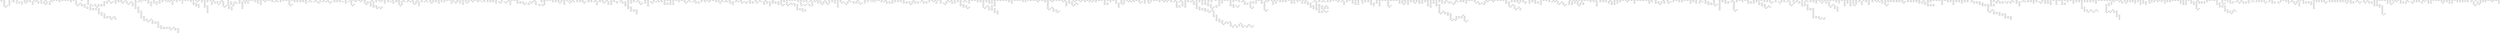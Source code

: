 digraph g
{

  /* list of nodes */
  "comGA";
  "divIVA";
  "endA";
  "group_1";
  "group_10";
  "group_1000";
  "group_1001";
  "group_1002";
  "group_1003";
  "group_1004";
  "group_1005";
  "group_1006";
  "group_1007";
  "group_1008";
  "group_1009";
  "group_1010";
  "group_1011";
  "group_1012";
  "group_1013";
  "group_1014";
  "group_1015";
  "group_1016";
  "group_1017";
  "group_1018";
  "group_1019";
  "group_1020";
  "group_1021";
  "group_1022";
  "group_1023";
  "group_1024";
  "group_1025";
  "group_1026";
  "group_1027";
  "group_1028";
  "group_1029";
  "group_1030";
  "group_1031";
  "group_1032";
  "group_1033";
  "group_1034";
  "group_1035";
  "group_1036";
  "group_1037";
  "group_1038";
  "group_1039";
  "group_104";
  "group_1040";
  "group_1041";
  "group_1042";
  "group_1043";
  "group_1044";
  "group_1045";
  "group_1046";
  "group_1047";
  "group_1048";
  "group_1049";
  "group_105";
  "group_1050";
  "group_1051";
  "group_1052";
  "group_1053";
  "group_1054";
  "group_1055";
  "group_1056";
  "group_1057";
  "group_1058";
  "group_1059";
  "group_106";
  "group_1060";
  "group_1061";
  "group_1062";
  "group_1063";
  "group_1064";
  "group_1065";
  "group_1066";
  "group_1067";
  "group_1068";
  "group_1069";
  "group_107";
  "group_1070";
  "group_1071";
  "group_1072";
  "group_1073";
  "group_1074";
  "group_1075";
  "group_1076";
  "group_1077";
  "group_1078";
  "group_1079";
  "group_1080";
  "group_1081";
  "group_1082";
  "group_1083";
  "group_1084";
  "group_1085";
  "group_1086";
  "group_1087";
  "group_1088";
  "group_1089";
  "group_1090";
  "group_1091";
  "group_1092";
  "group_1093";
  "group_1094";
  "group_1095";
  "group_1096";
  "group_1097";
  "group_1098";
  "group_1099";
  "group_11";
  "group_1100";
  "group_1101";
  "group_1102";
  "group_1103";
  "group_1104";
  "group_1105";
  "group_1106";
  "group_1107";
  "group_1108";
  "group_1109";
  "group_1110";
  "group_1111";
  "group_1112";
  "group_1113";
  "group_1114";
  "group_1115";
  "group_1116";
  "group_1117";
  "group_1118";
  "group_1119";
  "group_1120";
  "group_1121";
  "group_1122";
  "group_1123";
  "group_1124";
  "group_1125";
  "group_1126";
  "group_1127";
  "group_1128";
  "group_1129";
  "group_1130";
  "group_1131";
  "group_1132";
  "group_1133";
  "group_1134";
  "group_1135";
  "group_1136";
  "group_1137";
  "group_1138";
  "group_1139";
  "group_1140";
  "group_1141";
  "group_1142";
  "group_1143";
  "group_1144";
  "group_1145";
  "group_1146";
  "group_1147";
  "group_1148";
  "group_1149";
  "group_1150";
  "group_1151";
  "group_1152";
  "group_1153";
  "group_1154";
  "group_1155";
  "group_1156";
  "group_1157";
  "group_1158";
  "group_1159";
  "group_1160";
  "group_1161";
  "group_1162";
  "group_1163";
  "group_1164";
  "group_1165";
  "group_1166";
  "group_1167";
  "group_1168";
  "group_1169";
  "group_1170";
  "group_1171";
  "group_1172";
  "group_1173";
  "group_1174";
  "group_1175";
  "group_1176";
  "group_1177";
  "group_1178";
  "group_1179";
  "group_1180";
  "group_1181";
  "group_1182";
  "group_1183";
  "group_1184";
  "group_1185";
  "group_1186";
  "group_1187";
  "group_1188";
  "group_1189";
  "group_1190";
  "group_1191";
  "group_1192";
  "group_1193";
  "group_1194";
  "group_1195";
  "group_1196";
  "group_1197";
  "group_1198";
  "group_1199";
  "group_12";
  "group_1200";
  "group_1201";
  "group_1202";
  "group_1203";
  "group_1204";
  "group_1205";
  "group_1206";
  "group_1207";
  "group_1208";
  "group_1209";
  "group_1210";
  "group_1211";
  "group_1212";
  "group_1213";
  "group_1214";
  "group_1215";
  "group_1216";
  "group_1217";
  "group_1218";
  "group_1219";
  "group_1220";
  "group_1221";
  "group_1222";
  "group_1223";
  "group_1224";
  "group_1225";
  "group_1226";
  "group_1227";
  "group_1228";
  "group_1229";
  "group_1230";
  "group_1231";
  "group_1232";
  "group_1233";
  "group_1234";
  "group_1235";
  "group_1236";
  "group_1237";
  "group_1238";
  "group_1239";
  "group_1240";
  "group_1241";
  "group_1242";
  "group_1243";
  "group_1244";
  "group_1245";
  "group_1246";
  "group_1247";
  "group_1248";
  "group_1249";
  "group_1250";
  "group_1251";
  "group_1252";
  "group_1253";
  "group_1254";
  "group_1255";
  "group_1256";
  "group_1257";
  "group_1258";
  "group_1259";
  "group_1260";
  "group_1261";
  "group_1262";
  "group_1263";
  "group_1264";
  "group_1265";
  "group_1266";
  "group_1267";
  "group_1268";
  "group_1269";
  "group_1270";
  "group_1271";
  "group_1272";
  "group_1273";
  "group_1274";
  "group_1275";
  "group_1276";
  "group_1277";
  "group_1278";
  "group_1279";
  "group_1280";
  "group_1281";
  "group_1282";
  "group_1283";
  "group_1284";
  "group_1285";
  "group_1286";
  "group_1287";
  "group_1288";
  "group_1289";
  "group_1290";
  "group_1291";
  "group_1292";
  "group_1293";
  "group_1294";
  "group_1295";
  "group_1296";
  "group_1297";
  "group_1298";
  "group_1299";
  "group_13";
  "group_1300";
  "group_1301";
  "group_1302";
  "group_1303";
  "group_1304";
  "group_1305";
  "group_1306";
  "group_1307";
  "group_1308";
  "group_1309";
  "group_1310";
  "group_1311";
  "group_1312";
  "group_1313";
  "group_1314";
  "group_1315";
  "group_1316";
  "group_1317";
  "group_1318";
  "group_1319";
  "group_1320";
  "group_1321";
  "group_1322";
  "group_1323";
  "group_1324";
  "group_1325";
  "group_1326";
  "group_1327";
  "group_1328";
  "group_1329";
  "group_1330";
  "group_1331";
  "group_1332";
  "group_1333";
  "group_1334";
  "group_1335";
  "group_1336";
  "group_1337";
  "group_1338";
  "group_1339";
  "group_1340";
  "group_1341";
  "group_1342";
  "group_1343";
  "group_1344";
  "group_1345";
  "group_1346";
  "group_1347";
  "group_1348";
  "group_1349";
  "group_1350";
  "group_1351";
  "group_1352";
  "group_1353";
  "group_1354";
  "group_1355";
  "group_1356";
  "group_1357";
  "group_1358";
  "group_1359";
  "group_1360";
  "group_1361";
  "group_1362";
  "group_1363";
  "group_1364";
  "group_1365";
  "group_1366";
  "group_1367";
  "group_1368";
  "group_1369";
  "group_1370";
  "group_1371";
  "group_1372";
  "group_1373";
  "group_1374";
  "group_1375";
  "group_1376";
  "group_1377";
  "group_1378";
  "group_1379";
  "group_1380";
  "group_1381";
  "group_1382";
  "group_1383";
  "group_1384";
  "group_1385";
  "group_1386";
  "group_1387";
  "group_1388";
  "group_1389";
  "group_1390";
  "group_1391";
  "group_1392";
  "group_1393";
  "group_1394";
  "group_1395";
  "group_1396";
  "group_1397";
  "group_1398";
  "group_1399";
  "group_14";
  "group_1400";
  "group_1401";
  "group_1402";
  "group_1403";
  "group_1404";
  "group_1405";
  "group_1406";
  "group_1407";
  "group_1408";
  "group_1409";
  "group_1410";
  "group_1411";
  "group_1412";
  "group_1413";
  "group_1414";
  "group_1415";
  "group_1416";
  "group_1417";
  "group_1418";
  "group_1419";
  "group_1420";
  "group_1421";
  "group_1422";
  "group_1423";
  "group_1424";
  "group_1425";
  "group_1426";
  "group_1427";
  "group_1428";
  "group_1429";
  "group_1430";
  "group_1431";
  "group_1432";
  "group_1433";
  "group_1434";
  "group_1435";
  "group_1436";
  "group_1437";
  "group_1438";
  "group_1439";
  "group_1440";
  "group_1441";
  "group_1442";
  "group_1443";
  "group_1444";
  "group_1445";
  "group_1446";
  "group_1447";
  "group_1448";
  "group_1449";
  "group_1450";
  "group_1451";
  "group_1452";
  "group_1453";
  "group_1454";
  "group_1455";
  "group_1456";
  "group_1457";
  "group_1458";
  "group_1459";
  "group_1460";
  "group_1461";
  "group_1462";
  "group_1463";
  "group_1464";
  "group_1465";
  "group_1466";
  "group_1467";
  "group_1468";
  "group_1469";
  "group_1470";
  "group_1471";
  "group_1472";
  "group_1473";
  "group_1474";
  "group_1475";
  "group_1476";
  "group_1477";
  "group_1478";
  "group_1479";
  "group_1480";
  "group_1481";
  "group_1482";
  "group_1483";
  "group_1484";
  "group_1485";
  "group_1486";
  "group_1487";
  "group_1488";
  "group_1489";
  "group_1490";
  "group_1491";
  "group_1492";
  "group_1493";
  "group_1494";
  "group_1495";
  "group_1496";
  "group_1497";
  "group_1498";
  "group_1499";
  "group_15";
  "group_1500";
  "group_1501";
  "group_1502";
  "group_1503";
  "group_1504";
  "group_1505";
  "group_1506";
  "group_1507";
  "group_1508";
  "group_1509";
  "group_1510";
  "group_1511";
  "group_1512";
  "group_1513";
  "group_1514";
  "group_1515";
  "group_1516";
  "group_1517";
  "group_1518";
  "group_1519";
  "group_1520";
  "group_1521";
  "group_1522";
  "group_1523";
  "group_1524";
  "group_1525";
  "group_1526";
  "group_1527";
  "group_1528";
  "group_1529";
  "group_1530";
  "group_1531";
  "group_1532";
  "group_1533";
  "group_1534";
  "group_1535";
  "group_1536";
  "group_1537";
  "group_1538";
  "group_1539";
  "group_1540";
  "group_1541";
  "group_1542";
  "group_1543";
  "group_1544";
  "group_1545";
  "group_1546";
  "group_1547";
  "group_1548";
  "group_1549";
  "group_1550";
  "group_1551";
  "group_1552";
  "group_1553";
  "group_1554";
  "group_1555";
  "group_1556";
  "group_1557";
  "group_1558";
  "group_1559";
  "group_1560";
  "group_1561";
  "group_1562";
  "group_1563";
  "group_1564";
  "group_1565";
  "group_1566";
  "group_1567";
  "group_1568";
  "group_1569";
  "group_1570";
  "group_1571";
  "group_1572";
  "group_1573";
  "group_1574";
  "group_1575";
  "group_1576";
  "group_1577";
  "group_1578";
  "group_1579";
  "group_1580";
  "group_1581";
  "group_1582";
  "group_1583";
  "group_1584";
  "group_1585";
  "group_1586";
  "group_1587";
  "group_1588";
  "group_1589";
  "group_1590";
  "group_1591";
  "group_1592";
  "group_1593";
  "group_1594";
  "group_1595";
  "group_1596";
  "group_1597";
  "group_1598";
  "group_1599";
  "group_16";
  "group_1600";
  "group_1601";
  "group_1602";
  "group_1603";
  "group_1604";
  "group_1605";
  "group_1606";
  "group_1607";
  "group_1608";
  "group_1609";
  "group_1610";
  "group_1611";
  "group_1612";
  "group_1613";
  "group_1614";
  "group_1615";
  "group_1616";
  "group_1617";
  "group_1618";
  "group_1619";
  "group_1620";
  "group_1621";
  "group_1622";
  "group_1623";
  "group_1624";
  "group_1625";
  "group_1626";
  "group_1627";
  "group_1628";
  "group_1629";
  "group_1630";
  "group_1631";
  "group_1632";
  "group_1633";
  "group_1634";
  "group_1635";
  "group_1636";
  "group_1637";
  "group_1638";
  "group_1639";
  "group_1640";
  "group_1641";
  "group_1642";
  "group_1643";
  "group_1644";
  "group_1645";
  "group_1646";
  "group_1647";
  "group_1648";
  "group_1649";
  "group_1650";
  "group_1651";
  "group_1652";
  "group_1653";
  "group_1654";
  "group_1655";
  "group_1656";
  "group_1657";
  "group_1658";
  "group_1659";
  "group_1660";
  "group_1661";
  "group_1662";
  "group_1663";
  "group_1664";
  "group_1665";
  "group_1666";
  "group_1667";
  "group_1668";
  "group_1669";
  "group_1670";
  "group_1671";
  "group_1672";
  "group_1673";
  "group_1674";
  "group_1675";
  "group_1676";
  "group_1677";
  "group_1678";
  "group_1679";
  "group_1680";
  "group_1681";
  "group_1682";
  "group_1683";
  "group_1684";
  "group_1685";
  "group_1686";
  "group_1687";
  "group_1688";
  "group_1689";
  "group_1690";
  "group_1691";
  "group_1692";
  "group_1693";
  "group_1694";
  "group_1695";
  "group_1696";
  "group_1697";
  "group_1698";
  "group_1699";
  "group_17";
  "group_1700";
  "group_1701";
  "group_1702";
  "group_1703";
  "group_1704";
  "group_1705";
  "group_1706";
  "group_1707";
  "group_1708";
  "group_1709";
  "group_1710";
  "group_1711";
  "group_1712";
  "group_1713";
  "group_1715";
  "group_1716";
  "group_1717";
  "group_1718";
  "group_1719";
  "group_1720";
  "group_1721";
  "group_1722";
  "group_1723";
  "group_1724";
  "group_1725";
  "group_1726";
  "group_1727";
  "group_1728";
  "group_1729";
  "group_1730";
  "group_1731";
  "group_1732";
  "group_1733";
  "group_1734";
  "group_1735";
  "group_1736";
  "group_1737";
  "group_1738";
  "group_1739";
  "group_1740";
  "group_1741";
  "group_1742";
  "group_1743";
  "group_1744";
  "group_1745";
  "group_1746";
  "group_1747";
  "group_1748";
  "group_1749";
  "group_1750";
  "group_1751";
  "group_1752";
  "group_1753";
  "group_1754";
  "group_1755";
  "group_1756";
  "group_1757";
  "group_1758";
  "group_1759";
  "group_1760";
  "group_1761";
  "group_1762";
  "group_1763";
  "group_1764";
  "group_1765";
  "group_1766";
  "group_1767";
  "group_1768";
  "group_1769";
  "group_1770";
  "group_1771";
  "group_1772";
  "group_1773";
  "group_1774";
  "group_1775";
  "group_1776";
  "group_1777";
  "group_1778";
  "group_1779";
  "group_1780";
  "group_1781";
  "group_1782";
  "group_1783";
  "group_1784";
  "group_1785";
  "group_1786";
  "group_1787";
  "group_1788";
  "group_1789";
  "group_1790";
  "group_1791";
  "group_1792";
  "group_1793";
  "group_1794";
  "group_1795";
  "group_1796";
  "group_1797";
  "group_1798";
  "group_1799";
  "group_18";
  "group_1800";
  "group_1801";
  "group_1802";
  "group_1803";
  "group_1804";
  "group_1805";
  "group_1806";
  "group_1807";
  "group_1808";
  "group_1809";
  "group_1810";
  "group_1811";
  "group_1812";
  "group_1813";
  "group_1814";
  "group_1815";
  "group_1816";
  "group_1817";
  "group_1818";
  "group_1819";
  "group_1820";
  "group_1821";
  "group_1822";
  "group_1823";
  "group_1824";
  "group_1825";
  "group_1826";
  "group_1827";
  "group_1828";
  "group_1829";
  "group_1830";
  "group_1831";
  "group_1832";
  "group_1833";
  "group_1834";
  "group_1835";
  "group_1836";
  "group_1837";
  "group_1838";
  "group_1839";
  "group_1840";
  "group_1841";
  "group_1842";
  "group_1843";
  "group_1844";
  "group_1845";
  "group_1846";
  "group_1847";
  "group_1848";
  "group_1849";
  "group_1850";
  "group_1851";
  "group_1852";
  "group_1853";
  "group_1854";
  "group_1855";
  "group_1856";
  "group_1857";
  "group_1858";
  "group_1859";
  "group_1860";
  "group_1861";
  "group_1862";
  "group_1863";
  "group_1864";
  "group_1865";
  "group_1866";
  "group_1867";
  "group_1868";
  "group_1869";
  "group_1870";
  "group_1871";
  "group_1872";
  "group_1873";
  "group_1874";
  "group_1875";
  "group_1876";
  "group_1877";
  "group_1878";
  "group_1879";
  "group_1880";
  "group_1881";
  "group_1882";
  "group_1883";
  "group_1884";
  "group_1885";
  "group_1886";
  "group_1887";
  "group_1888";
  "group_1889";
  "group_1890";
  "group_1891";
  "group_1892";
  "group_1893";
  "group_1894";
  "group_1895";
  "group_1896";
  "group_1897";
  "group_1898";
  "group_1899";
  "group_1900";
  "group_1901";
  "group_1902";
  "group_1903";
  "group_1904";
  "group_1905";
  "group_1906";
  "group_1907";
  "group_1908";
  "group_1909";
  "group_1910";
  "group_1911";
  "group_1914";
  "group_1915";
  "group_1916";
  "group_1917";
  "group_1919";
  "group_1920";
  "group_1921";
  "group_1922";
  "group_1923";
  "group_1924";
  "group_1925";
  "group_1926";
  "group_1927";
  "group_1928";
  "group_1929";
  "group_1930";
  "group_1931";
  "group_1932";
  "group_1933";
  "group_1934";
  "group_1935";
  "group_1936";
  "group_1937";
  "group_1938";
  "group_1939";
  "group_1940";
  "group_1941";
  "group_1942";
  "group_1943";
  "group_1944";
  "group_1945";
  "group_1946";
  "group_1947";
  "group_1948";
  "group_1949";
  "group_1950";
  "group_1951";
  "group_1952";
  "group_1953";
  "group_1954";
  "group_1955";
  "group_1956";
  "group_1957";
  "group_1958";
  "group_1959";
  "group_1960";
  "group_1961";
  "group_1962";
  "group_1963";
  "group_1964";
  "group_1965";
  "group_1966";
  "group_1967";
  "group_1968";
  "group_1969";
  "group_1970";
  "group_1971";
  "group_1972";
  "group_1973";
  "group_1974";
  "group_1975";
  "group_1976";
  "group_1977";
  "group_1978";
  "group_1979";
  "group_1980";
  "group_1981";
  "group_1982";
  "group_1983";
  "group_1984";
  "group_1985";
  "group_1986";
  "group_1987";
  "group_1988";
  "group_1989";
  "group_1990";
  "group_1991";
  "group_1992";
  "group_1993";
  "group_1994";
  "group_1995";
  "group_1996";
  "group_1997";
  "group_1998";
  "group_1999";
  "group_2";
  "group_20";
  "group_2000";
  "group_2001";
  "group_2002";
  "group_2003";
  "group_2004";
  "group_2005";
  "group_2006";
  "group_2007";
  "group_2008";
  "group_2009";
  "group_2010";
  "group_2011";
  "group_2012";
  "group_2013";
  "group_2014";
  "group_2015";
  "group_2016";
  "group_2017";
  "group_2018";
  "group_2019";
  "group_2020";
  "group_2021";
  "group_2022";
  "group_2023";
  "group_2024";
  "group_2025";
  "group_2026";
  "group_2027";
  "group_2028";
  "group_2029";
  "group_2030";
  "group_2031";
  "group_2032";
  "group_2033";
  "group_2034";
  "group_2035";
  "group_2036";
  "group_2037";
  "group_2038";
  "group_2039";
  "group_2040";
  "group_2041";
  "group_2042";
  "group_2043";
  "group_2044";
  "group_2045";
  "group_2046";
  "group_2047";
  "group_2048";
  "group_2049";
  "group_2050";
  "group_2051";
  "group_2052";
  "group_2053";
  "group_2054";
  "group_2055";
  "group_2056";
  "group_2057";
  "group_2058";
  "group_2059";
  "group_2060";
  "group_2061";
  "group_2062";
  "group_2063";
  "group_2064";
  "group_2065";
  "group_2066";
  "group_2067";
  "group_2068";
  "group_2069";
  "group_207";
  "group_2070";
  "group_2071";
  "group_2072";
  "group_2073";
  "group_2074";
  "group_2075";
  "group_2076";
  "group_2077";
  "group_2078";
  "group_2079";
  "group_208";
  "group_2080";
  "group_2081";
  "group_2082";
  "group_2083";
  "group_2084";
  "group_2085";
  "group_2086";
  "group_2087";
  "group_2088";
  "group_2089";
  "group_2090";
  "group_2091";
  "group_2092";
  "group_2093";
  "group_2094";
  "group_2095";
  "group_2096";
  "group_2097";
  "group_2098";
  "group_2099";
  "group_2100";
  "group_2101";
  "group_2102";
  "group_2103";
  "group_2104";
  "group_2105";
  "group_2106";
  "group_2107";
  "group_2108";
  "group_2109";
  "group_2110";
  "group_2111";
  "group_2112";
  "group_2113";
  "group_2114";
  "group_2115";
  "group_2116";
  "group_2117";
  "group_2118";
  "group_2119";
  "group_2120";
  "group_2121";
  "group_2122";
  "group_2123";
  "group_2124";
  "group_2125";
  "group_2126";
  "group_2127";
  "group_2128";
  "group_2129";
  "group_2130";
  "group_2131";
  "group_2132";
  "group_2133";
  "group_2134";
  "group_2135";
  "group_2136";
  "group_2137";
  "group_2138";
  "group_2139";
  "group_2140";
  "group_2141";
  "group_2142";
  "group_2143";
  "group_2144";
  "group_2145";
  "group_2146";
  "group_2147";
  "group_2148";
  "group_2149";
  "group_2150";
  "group_2151";
  "group_2152";
  "group_2153";
  "group_2154";
  "group_2155";
  "group_2156";
  "group_2157";
  "group_2158";
  "group_2159";
  "group_2160";
  "group_2161";
  "group_2162";
  "group_2163";
  "group_2164";
  "group_2165";
  "group_2166";
  "group_2167";
  "group_2168";
  "group_2169";
  "group_2170";
  "group_2171";
  "group_2172";
  "group_2173";
  "group_2174";
  "group_2175";
  "group_2176";
  "group_2177";
  "group_2178";
  "group_2179";
  "group_2180";
  "group_2181";
  "group_2182";
  "group_2183";
  "group_2184";
  "group_2185";
  "group_2186";
  "group_2187";
  "group_2188";
  "group_2189";
  "group_2190";
  "group_2191";
  "group_2192";
  "group_2193";
  "group_2194";
  "group_2195";
  "group_2196";
  "group_2197";
  "group_2198";
  "group_2199";
  "group_2200";
  "group_2201";
  "group_2202";
  "group_2203";
  "group_2204";
  "group_2205";
  "group_2206";
  "group_2207";
  "group_2208";
  "group_2209";
  "group_2210";
  "group_2211";
  "group_2212";
  "group_2213";
  "group_2214";
  "group_2215";
  "group_2216";
  "group_2217";
  "group_2218";
  "group_2219";
  "group_2220";
  "group_2221";
  "group_2222";
  "group_2223";
  "group_2224";
  "group_2225";
  "group_2226";
  "group_2227";
  "group_2228";
  "group_2229";
  "group_2230";
  "group_2231";
  "group_2232";
  "group_2233";
  "group_2234";
  "group_2235";
  "group_2236";
  "group_2237";
  "group_2238";
  "group_2239";
  "group_2240";
  "group_2241";
  "group_2242";
  "group_2243";
  "group_2244";
  "group_2245";
  "group_2246";
  "group_2247";
  "group_2248";
  "group_2249";
  "group_225";
  "group_2250";
  "group_2251";
  "group_2252";
  "group_2253";
  "group_2254";
  "group_2255";
  "group_2256";
  "group_2257";
  "group_2258";
  "group_2259";
  "group_226";
  "group_2260";
  "group_2261";
  "group_2262";
  "group_2263";
  "group_2264";
  "group_2265";
  "group_2266";
  "group_2267";
  "group_2268";
  "group_2269";
  "group_227";
  "group_2270";
  "group_2271";
  "group_2272";
  "group_2273";
  "group_2274";
  "group_2275";
  "group_2276";
  "group_2277";
  "group_2278";
  "group_2279";
  "group_228";
  "group_2280";
  "group_2281";
  "group_2282";
  "group_2283";
  "group_2284";
  "group_2285";
  "group_2286";
  "group_2287";
  "group_2288";
  "group_2289";
  "group_229";
  "group_2290";
  "group_2291";
  "group_2292";
  "group_2293";
  "group_2294";
  "group_2295";
  "group_2296";
  "group_2297";
  "group_2298";
  "group_2299";
  "group_23";
  "group_230";
  "group_2300";
  "group_2301";
  "group_2302";
  "group_2303";
  "group_2304";
  "group_2305";
  "group_2306";
  "group_2307";
  "group_2308";
  "group_2309";
  "group_2310";
  "group_2311";
  "group_2312";
  "group_2313";
  "group_2314";
  "group_2315";
  "group_2316";
  "group_2317";
  "group_2318";
  "group_2319";
  "group_2320";
  "group_2321";
  "group_2322";
  "group_2323";
  "group_2324";
  "group_2325";
  "group_2326";
  "group_2327";
  "group_2328";
  "group_2329";
  "group_2330";
  "group_2331";
  "group_2332";
  "group_2333";
  "group_2334";
  "group_2335";
  "group_2336";
  "group_2337";
  "group_2338";
  "group_2339";
  "group_234";
  "group_2340";
  "group_2341";
  "group_2342";
  "group_2343";
  "group_2344";
  "group_2345";
  "group_2346";
  "group_2347";
  "group_2348";
  "group_2349";
  "group_235";
  "group_2350";
  "group_2351";
  "group_2352";
  "group_2353";
  "group_2354";
  "group_2355";
  "group_2356";
  "group_2357";
  "group_2358";
  "group_2359";
  "group_2360";
  "group_2361";
  "group_2362";
  "group_2363";
  "group_2364";
  "group_2365";
  "group_2366";
  "group_2367";
  "group_2368";
  "group_2369";
  "group_2370";
  "group_2371";
  "group_2372";
  "group_2373";
  "group_2374";
  "group_2375";
  "group_2376";
  "group_2377";
  "group_2378";
  "group_2379";
  "group_2380";
  "group_2381";
  "group_2382";
  "group_2383";
  "group_2384";
  "group_2385";
  "group_2386";
  "group_2387";
  "group_2388";
  "group_2389";
  "group_2390";
  "group_2391";
  "group_2392";
  "group_2393";
  "group_2394";
  "group_2395";
  "group_2396";
  "group_2397";
  "group_2398";
  "group_2399";
  "group_2400";
  "group_2401";
  "group_2402";
  "group_2403";
  "group_2404";
  "group_2405";
  "group_2406";
  "group_2407";
  "group_2408";
  "group_2409";
  "group_2410";
  "group_2411";
  "group_2412";
  "group_2413";
  "group_2414";
  "group_2415";
  "group_2416";
  "group_2417";
  "group_2418";
  "group_2419";
  "group_2420";
  "group_2421";
  "group_2422";
  "group_2423";
  "group_2424";
  "group_2425";
  "group_2426";
  "group_2427";
  "group_2428";
  "group_2429";
  "group_2430";
  "group_2431";
  "group_2432";
  "group_2433";
  "group_2434";
  "group_2435";
  "group_2436";
  "group_2437";
  "group_2438";
  "group_2439";
  "group_2440";
  "group_2441";
  "group_2442";
  "group_2443";
  "group_2444";
  "group_2445";
  "group_2446";
  "group_2447";
  "group_2448";
  "group_2449";
  "group_2450";
  "group_2451";
  "group_2452";
  "group_2453";
  "group_2454";
  "group_2455";
  "group_2456";
  "group_2457";
  "group_2458";
  "group_2459";
  "group_2460";
  "group_2461";
  "group_2462";
  "group_2463";
  "group_2464";
  "group_2465";
  "group_2466";
  "group_2467";
  "group_2468";
  "group_2469";
  "group_2470";
  "group_2471";
  "group_2472";
  "group_2473";
  "group_2474";
  "group_2475";
  "group_2476";
  "group_2477";
  "group_2478";
  "group_2479";
  "group_2480";
  "group_2481";
  "group_2482";
  "group_2483";
  "group_2484";
  "group_2485";
  "group_2486";
  "group_2487";
  "group_2488";
  "group_2489";
  "group_2490";
  "group_2491";
  "group_2492";
  "group_2493";
  "group_2494";
  "group_2495";
  "group_2496";
  "group_2497";
  "group_2498";
  "group_2499";
  "group_25";
  "group_2500";
  "group_2501";
  "group_2502";
  "group_2503";
  "group_2504";
  "group_2505";
  "group_2506";
  "group_2507";
  "group_2508";
  "group_2509";
  "group_2510";
  "group_2511";
  "group_2512";
  "group_2513";
  "group_2514";
  "group_2515";
  "group_2516";
  "group_2517";
  "group_2518";
  "group_2519";
  "group_2520";
  "group_2521";
  "group_2522";
  "group_2523";
  "group_2524";
  "group_2525";
  "group_2526";
  "group_2527";
  "group_2528";
  "group_2529";
  "group_2530";
  "group_2531";
  "group_2532";
  "group_2533";
  "group_2534";
  "group_2535";
  "group_2536";
  "group_2537";
  "group_2538";
  "group_2539";
  "group_2540";
  "group_2541";
  "group_2542";
  "group_2543";
  "group_2544";
  "group_2545";
  "group_2546";
  "group_2547";
  "group_2548";
  "group_2549";
  "group_2550";
  "group_2551";
  "group_2552";
  "group_2553";
  "group_2554";
  "group_2555";
  "group_2556";
  "group_2557";
  "group_2558";
  "group_2559";
  "group_2560";
  "group_2561";
  "group_2562";
  "group_2563";
  "group_2564";
  "group_2565";
  "group_2566";
  "group_2567";
  "group_2568";
  "group_2569";
  "group_2570";
  "group_2571";
  "group_2572";
  "group_2573";
  "group_2574";
  "group_2575";
  "group_2576";
  "group_2577";
  "group_2578";
  "group_2579";
  "group_2580";
  "group_2581";
  "group_2582";
  "group_2583";
  "group_2584";
  "group_2585";
  "group_2586";
  "group_2587";
  "group_2588";
  "group_2589";
  "group_2590";
  "group_2591";
  "group_2592";
  "group_2593";
  "group_2594";
  "group_2595";
  "group_2596";
  "group_2597";
  "group_2598";
  "group_2599";
  "group_26";
  "group_2600";
  "group_2601";
  "group_2602";
  "group_2603";
  "group_2604";
  "group_2605";
  "group_2606";
  "group_2607";
  "group_2608";
  "group_2609";
  "group_2610";
  "group_2611";
  "group_2612";
  "group_2613";
  "group_2614";
  "group_2615";
  "group_2616";
  "group_2617";
  "group_2618";
  "group_2619";
  "group_2620";
  "group_2621";
  "group_2622";
  "group_2623";
  "group_2624";
  "group_2625";
  "group_2626";
  "group_2627";
  "group_2628";
  "group_2629";
  "group_2630";
  "group_2631";
  "group_2632";
  "group_2633";
  "group_2634";
  "group_2635";
  "group_2636";
  "group_2637";
  "group_2638";
  "group_2639";
  "group_2640";
  "group_2641";
  "group_2642";
  "group_2643";
  "group_2644";
  "group_2645";
  "group_2646";
  "group_2647";
  "group_2648";
  "group_2649";
  "group_2650";
  "group_2651";
  "group_2652";
  "group_2654";
  "group_2655";
  "group_2656";
  "group_2657";
  "group_2658";
  "group_2659";
  "group_2660";
  "group_2661";
  "group_2662";
  "group_2663";
  "group_2664";
  "group_2665";
  "group_2666";
  "group_2667";
  "group_2668";
  "group_2669";
  "group_2670";
  "group_2671";
  "group_2672";
  "group_2673";
  "group_2674";
  "group_2675";
  "group_2676";
  "group_2677";
  "group_2678";
  "group_2679";
  "group_2680";
  "group_2681";
  "group_2682";
  "group_2683";
  "group_2684";
  "group_2685";
  "group_2686";
  "group_2687";
  "group_2690";
  "group_2691";
  "group_2692";
  "group_2693";
  "group_2694";
  "group_2695";
  "group_2696";
  "group_2697";
  "group_2698";
  "group_2699";
  "group_2700";
  "group_2701";
  "group_2702";
  "group_2703";
  "group_2704";
  "group_2705";
  "group_2706";
  "group_2707";
  "group_2708";
  "group_2709";
  "group_2710";
  "group_2711";
  "group_2712";
  "group_2713";
  "group_2714";
  "group_2715";
  "group_2716";
  "group_2717";
  "group_2718";
  "group_2719";
  "group_2720";
  "group_2721";
  "group_2722";
  "group_2723";
  "group_2724";
  "group_2725";
  "group_2726";
  "group_2727";
  "group_2728";
  "group_2729";
  "group_2730";
  "group_2731";
  "group_2732";
  "group_2733";
  "group_2734";
  "group_2735";
  "group_2736";
  "group_2737";
  "group_2738";
  "group_2739";
  "group_2740";
  "group_2741";
  "group_2742";
  "group_2743";
  "group_2744";
  "group_2745";
  "group_2746";
  "group_2747";
  "group_2748";
  "group_2749";
  "group_2750";
  "group_2751";
  "group_2752";
  "group_2753";
  "group_2754";
  "group_2755";
  "group_2756";
  "group_2757";
  "group_2758";
  "group_2759";
  "group_2760";
  "group_2761";
  "group_2762";
  "group_2763";
  "group_2764";
  "group_2765";
  "group_2766";
  "group_2767";
  "group_2768";
  "group_2769";
  "group_2770";
  "group_2771";
  "group_2772";
  "group_2773";
  "group_2774";
  "group_2775";
  "group_2776";
  "group_2777";
  "group_2778";
  "group_2779";
  "group_2780";
  "group_2781";
  "group_2782";
  "group_2783";
  "group_2784";
  "group_2785";
  "group_2786";
  "group_2787";
  "group_2788";
  "group_2789";
  "group_2790";
  "group_2791";
  "group_2792";
  "group_2793";
  "group_2794";
  "group_2795";
  "group_2796";
  "group_2797";
  "group_2798";
  "group_2799";
  "group_2800";
  "group_2801";
  "group_2802";
  "group_2803";
  "group_2804";
  "group_2805";
  "group_2806";
  "group_2807";
  "group_2808";
  "group_2809";
  "group_2810";
  "group_2811";
  "group_2812";
  "group_2813";
  "group_2814";
  "group_2815";
  "group_2816";
  "group_2817";
  "group_2818";
  "group_2819";
  "group_2820";
  "group_2821";
  "group_2822";
  "group_2823";
  "group_2824";
  "group_2825";
  "group_2826";
  "group_2827";
  "group_2828";
  "group_2829";
  "group_2830";
  "group_2831";
  "group_2832";
  "group_2833";
  "group_2834";
  "group_2835";
  "group_2836";
  "group_2837";
  "group_2838";
  "group_2839";
  "group_2840";
  "group_2841";
  "group_2842";
  "group_2843";
  "group_2844";
  "group_2845";
  "group_2846";
  "group_2847";
  "group_2848";
  "group_2849";
  "group_2850";
  "group_2851";
  "group_2852";
  "group_2853";
  "group_2854";
  "group_2855";
  "group_2856";
  "group_2857";
  "group_2858";
  "group_2859";
  "group_2860";
  "group_2861";
  "group_2862";
  "group_2863";
  "group_2864";
  "group_2865";
  "group_2866";
  "group_2867";
  "group_2868";
  "group_2869";
  "group_2870";
  "group_2871";
  "group_2872";
  "group_2873";
  "group_2874";
  "group_2875";
  "group_2876";
  "group_2877";
  "group_2878";
  "group_2879";
  "group_2880";
  "group_2881";
  "group_2882";
  "group_2883";
  "group_2884";
  "group_2885";
  "group_2886";
  "group_2887";
  "group_2888";
  "group_2889";
  "group_2890";
  "group_2891";
  "group_2892";
  "group_2893";
  "group_2894";
  "group_2895";
  "group_2896";
  "group_2897";
  "group_2898";
  "group_2899";
  "group_29";
  "group_2900";
  "group_2901";
  "group_2902";
  "group_2903";
  "group_2904";
  "group_2905";
  "group_2906";
  "group_2907";
  "group_2908";
  "group_2909";
  "group_2910";
  "group_2911";
  "group_2912";
  "group_2913";
  "group_2914";
  "group_2915";
  "group_2916";
  "group_2917";
  "group_2918";
  "group_2919";
  "group_2920";
  "group_2921";
  "group_2922";
  "group_2923";
  "group_2924";
  "group_2925";
  "group_2926";
  "group_2927";
  "group_2928";
  "group_2929";
  "group_2930";
  "group_2931";
  "group_2932";
  "group_2933";
  "group_2934";
  "group_2935";
  "group_2936";
  "group_2937";
  "group_2938";
  "group_2939";
  "group_2940";
  "group_2941";
  "group_2942";
  "group_2943";
  "group_2944";
  "group_2945";
  "group_2946";
  "group_2947";
  "group_2948";
  "group_2949";
  "group_2950";
  "group_2951";
  "group_2952";
  "group_2953";
  "group_2954";
  "group_2955";
  "group_2956";
  "group_2957";
  "group_2958";
  "group_2959";
  "group_2960";
  "group_2961";
  "group_2962";
  "group_2963";
  "group_2964";
  "group_2965";
  "group_2966";
  "group_2967";
  "group_2968";
  "group_2969";
  "group_2970";
  "group_2971";
  "group_2972";
  "group_2973";
  "group_2974";
  "group_2975";
  "group_2976";
  "group_2977";
  "group_2978";
  "group_2979";
  "group_2980";
  "group_2981";
  "group_2982";
  "group_2983";
  "group_2984";
  "group_2985";
  "group_2986";
  "group_2987";
  "group_2988";
  "group_2989";
  "group_2990";
  "group_2991";
  "group_2992";
  "group_2993";
  "group_2994";
  "group_2995";
  "group_2996";
  "group_2997";
  "group_2998";
  "group_2999";
  "group_3";
  "group_3000";
  "group_3001";
  "group_3002";
  "group_3003";
  "group_3004";
  "group_3005";
  "group_3006";
  "group_3007";
  "group_3008";
  "group_3009";
  "group_3010";
  "group_3011";
  "group_3012";
  "group_3013";
  "group_3014";
  "group_3015";
  "group_3016";
  "group_3017";
  "group_3018";
  "group_3019";
  "group_3020";
  "group_3021";
  "group_3022";
  "group_3023";
  "group_3024";
  "group_3025";
  "group_3026";
  "group_3027";
  "group_3028";
  "group_3029";
  "group_3030";
  "group_3031";
  "group_3032";
  "group_3033";
  "group_3034";
  "group_3035";
  "group_3036";
  "group_3037";
  "group_3038";
  "group_3039";
  "group_3040";
  "group_3041";
  "group_3042";
  "group_3043";
  "group_3044";
  "group_3045";
  "group_3046";
  "group_3047";
  "group_3049";
  "group_3050";
  "group_3051";
  "group_3052";
  "group_3053";
  "group_3054";
  "group_3059";
  "group_3060";
  "group_3061";
  "group_3063";
  "group_3067";
  "group_3070";
  "group_3071";
  "group_3072";
  "group_3073";
  "group_3074";
  "group_3075";
  "group_3076";
  "group_3077";
  "group_3078";
  "group_3079";
  "group_3080";
  "group_3081";
  "group_3082";
  "group_3083";
  "group_3084";
  "group_3085";
  "group_3086";
  "group_3088";
  "group_3089";
  "group_3090";
  "group_3092";
  "group_3093";
  "group_4";
  "group_5";
  "group_50";
  "group_51";
  "group_521";
  "group_522";
  "group_523";
  "group_524";
  "group_525";
  "group_526";
  "group_527";
  "group_528";
  "group_529";
  "group_530";
  "group_531";
  "group_532";
  "group_533";
  "group_534";
  "group_535";
  "group_536";
  "group_537";
  "group_538";
  "group_539";
  "group_540";
  "group_541";
  "group_542";
  "group_543";
  "group_544";
  "group_545";
  "group_546";
  "group_547";
  "group_548";
  "group_549";
  "group_550";
  "group_551";
  "group_552";
  "group_553";
  "group_554";
  "group_555";
  "group_556";
  "group_557";
  "group_558";
  "group_559";
  "group_560";
  "group_561";
  "group_562";
  "group_563";
  "group_564";
  "group_565";
  "group_566";
  "group_567";
  "group_568";
  "group_569";
  "group_570";
  "group_571";
  "group_572";
  "group_573";
  "group_574";
  "group_575";
  "group_576";
  "group_577";
  "group_578";
  "group_579";
  "group_580";
  "group_581";
  "group_582";
  "group_583";
  "group_584";
  "group_585";
  "group_586";
  "group_587";
  "group_588";
  "group_589";
  "group_590";
  "group_591";
  "group_592";
  "group_593";
  "group_594";
  "group_595";
  "group_596";
  "group_597";
  "group_598";
  "group_599";
  "group_6";
  "group_600";
  "group_601";
  "group_602";
  "group_603";
  "group_604";
  "group_605";
  "group_606";
  "group_607";
  "group_608";
  "group_609";
  "group_610";
  "group_611";
  "group_612";
  "group_613";
  "group_614";
  "group_615";
  "group_616";
  "group_617";
  "group_618";
  "group_619";
  "group_620";
  "group_621";
  "group_622";
  "group_623";
  "group_624";
  "group_625";
  "group_626";
  "group_627";
  "group_628";
  "group_629";
  "group_630";
  "group_631";
  "group_632";
  "group_633";
  "group_634";
  "group_635";
  "group_636";
  "group_637";
  "group_638";
  "group_639";
  "group_640";
  "group_641";
  "group_642";
  "group_643";
  "group_644";
  "group_645";
  "group_646";
  "group_647";
  "group_648";
  "group_649";
  "group_650";
  "group_651";
  "group_652";
  "group_653";
  "group_654";
  "group_655";
  "group_656";
  "group_657";
  "group_658";
  "group_659";
  "group_660";
  "group_661";
  "group_662";
  "group_663";
  "group_664";
  "group_665";
  "group_666";
  "group_667";
  "group_668";
  "group_669";
  "group_670";
  "group_671";
  "group_672";
  "group_673";
  "group_674";
  "group_675";
  "group_676";
  "group_677";
  "group_678";
  "group_679";
  "group_680";
  "group_681";
  "group_682";
  "group_683";
  "group_684";
  "group_685";
  "group_686";
  "group_687";
  "group_688";
  "group_689";
  "group_690";
  "group_691";
  "group_692";
  "group_693";
  "group_694";
  "group_695";
  "group_696";
  "group_697";
  "group_698";
  "group_699";
  "group_7";
  "group_700";
  "group_701";
  "group_702";
  "group_703";
  "group_704";
  "group_705";
  "group_706";
  "group_707";
  "group_708";
  "group_709";
  "group_710";
  "group_711";
  "group_712";
  "group_713";
  "group_714";
  "group_715";
  "group_716";
  "group_717";
  "group_718";
  "group_719";
  "group_720";
  "group_721";
  "group_722";
  "group_723";
  "group_724";
  "group_725";
  "group_726";
  "group_727";
  "group_728";
  "group_729";
  "group_730";
  "group_731";
  "group_732";
  "group_733";
  "group_734";
  "group_735";
  "group_736";
  "group_737";
  "group_738";
  "group_739";
  "group_740";
  "group_741";
  "group_742";
  "group_743";
  "group_744";
  "group_745";
  "group_746";
  "group_747";
  "group_748";
  "group_749";
  "group_750";
  "group_751";
  "group_752";
  "group_753";
  "group_754";
  "group_755";
  "group_756";
  "group_757";
  "group_758";
  "group_759";
  "group_760";
  "group_761";
  "group_762";
  "group_763";
  "group_764";
  "group_765";
  "group_766";
  "group_767";
  "group_768";
  "group_769";
  "group_770";
  "group_771";
  "group_772";
  "group_773";
  "group_774";
  "group_775";
  "group_776";
  "group_777";
  "group_778";
  "group_779";
  "group_780";
  "group_781";
  "group_782";
  "group_783";
  "group_784";
  "group_785";
  "group_786";
  "group_787";
  "group_788";
  "group_789";
  "group_790";
  "group_791";
  "group_792";
  "group_793";
  "group_794";
  "group_795";
  "group_796";
  "group_798";
  "group_799";
  "group_8";
  "group_800";
  "group_801";
  "group_802";
  "group_803";
  "group_804";
  "group_805";
  "group_806";
  "group_807";
  "group_808";
  "group_809";
  "group_810";
  "group_811";
  "group_812";
  "group_813";
  "group_814";
  "group_815";
  "group_816";
  "group_817";
  "group_818";
  "group_819";
  "group_820";
  "group_821";
  "group_822";
  "group_823";
  "group_824";
  "group_825";
  "group_826";
  "group_827";
  "group_828";
  "group_829";
  "group_830";
  "group_831";
  "group_832";
  "group_833";
  "group_834";
  "group_835";
  "group_836";
  "group_837";
  "group_838";
  "group_839";
  "group_840";
  "group_841";
  "group_842";
  "group_843";
  "group_844";
  "group_845";
  "group_846";
  "group_847";
  "group_848";
  "group_849";
  "group_850";
  "group_851";
  "group_852";
  "group_853";
  "group_854";
  "group_855";
  "group_856";
  "group_857";
  "group_858";
  "group_859";
  "group_860";
  "group_861";
  "group_862";
  "group_863";
  "group_864";
  "group_865";
  "group_866";
  "group_867";
  "group_868";
  "group_869";
  "group_870";
  "group_871";
  "group_872";
  "group_873";
  "group_874";
  "group_875";
  "group_876";
  "group_877";
  "group_878";
  "group_879";
  "group_880";
  "group_881";
  "group_882";
  "group_883";
  "group_884";
  "group_885";
  "group_886";
  "group_887";
  "group_888";
  "group_889";
  "group_890";
  "group_891";
  "group_892";
  "group_893";
  "group_894";
  "group_895";
  "group_896";
  "group_897";
  "group_899";
  "group_9";
  "group_900";
  "group_901";
  "group_902";
  "group_903";
  "group_904";
  "group_905";
  "group_906";
  "group_907";
  "group_908";
  "group_909";
  "group_91";
  "group_910";
  "group_911";
  "group_912";
  "group_913";
  "group_914";
  "group_915";
  "group_916";
  "group_917";
  "group_918";
  "group_919";
  "group_92";
  "group_920";
  "group_921";
  "group_922";
  "group_923";
  "group_924";
  "group_925";
  "group_926";
  "group_927";
  "group_928";
  "group_929";
  "group_930";
  "group_931";
  "group_932";
  "group_933";
  "group_934";
  "group_935";
  "group_936";
  "group_937";
  "group_938";
  "group_939";
  "group_940";
  "group_941";
  "group_942";
  "group_943";
  "group_944";
  "group_945";
  "group_946";
  "group_947";
  "group_948";
  "group_949";
  "group_950";
  "group_951";
  "group_952";
  "group_953";
  "group_954";
  "group_955";
  "group_956";
  "group_957";
  "group_958";
  "group_959";
  "group_960";
  "group_961";
  "group_962";
  "group_963";
  "group_964";
  "group_965";
  "group_966";
  "group_967";
  "group_968";
  "group_969";
  "group_970";
  "group_971";
  "group_972";
  "group_973";
  "group_974";
  "group_975";
  "group_976";
  "group_977";
  "group_978";
  "group_979";
  "group_980";
  "group_981";
  "group_982";
  "group_983";
  "group_984";
  "group_985";
  "group_986";
  "group_987";
  "group_988";
  "group_989";
  "group_990";
  "group_991";
  "group_992";
  "group_993";
  "group_994";
  "group_995";
  "group_996";
  "group_997";
  "group_998";
  "group_999";
  "ispE_1";
  "ispE_2";
  "ptsI_2";
  "queG_1";
  "queG_2";
  "ribX";
  "triA";

  /* list of edges */
  "group_1001" -> "group_1000" [weight = "1"];
  "group_1001" -> "group_1002" [weight = "1"];
  "group_1002" -> "group_1003" [weight = "1"];
  "group_1003" -> "group_1004" [weight = "1"];
  "group_1007" -> "group_1006" [weight = "1"];
  "group_1007" -> "group_1008" [weight = "1"];
  "group_1008" -> "group_1009" [weight = "1"];
  "group_1010" -> "group_1011" [weight = "1"];
  "group_1011" -> "group_1012" [weight = "1"];
  "group_1014" -> "group_1015" [weight = "1"];
  "group_1015" -> "group_1016" [weight = "1"];
  "group_1017" -> "group_1016" [weight = "1"];
  "group_1017" -> "group_1018" [weight = "1"];
  "group_1020" -> "group_1019" [weight = "1"];
  "group_1020" -> "group_1021" [weight = "1"];
  "group_1025" -> "group_1024" [weight = "1"];
  "group_1029" -> "group_1030" [weight = "1"];
  "group_1032" -> "group_1033" [weight = "1"];
  "group_1033" -> "group_1034" [weight = "1"];
  "group_1034" -> "group_1035" [weight = "1"];
  "group_1036" -> "group_1035" [weight = "1"];
  "group_1037" -> "group_1036" [weight = "1"];
  "group_1037" -> "group_1038" [weight = "1"];
  "group_1038" -> "group_1039" [weight = "1"];
  "group_1040" -> "group_1039" [weight = "1"];
  "group_1040" -> "group_1041" [weight = "1"];
  "group_1041" -> "group_1042" [weight = "1"];
  "group_1042" -> "group_1043" [weight = "1"];
  "group_1044" -> "group_1043" [weight = "1"];
  "group_1046" -> "group_1047" [weight = "1"];
  "group_1047" -> "group_1048" [weight = "1"];
  "group_1048" -> "group_1049" [weight = "1"];
  "group_104" -> "group_799" [weight = "1"];
  "group_1050" -> "group_1051" [weight = "1"];
  "group_1052" -> "group_1051" [weight = "1"];
  "group_1053" -> "group_1052" [weight = "1"];
  "group_1053" -> "group_1054" [weight = "1"];
  "group_1054" -> "group_1055" [weight = "1"];
  "group_1056" -> "group_1055" [weight = "1"];
  "group_1056" -> "group_1057" [weight = "1"];
  "group_1057" -> "group_225" [weight = "1"];
  "group_1059" -> "group_1058" [weight = "1"];
  "group_1059" -> "group_1060" [weight = "1"];
  "group_1061" -> "group_1060" [weight = "1"];
  "group_1061" -> "group_1062" [weight = "1"];
  "group_1062" -> "group_1063" [weight = "1"];
  "group_1064" -> "group_1063" [weight = "1"];
  "group_1065" -> "group_1064" [weight = "1"];
  "group_1065" -> "group_1066" [weight = "1"];
  "group_1067" -> "group_1066" [weight = "1"];
  "group_1067" -> "group_2" [weight = "1"];
  "group_1068" -> "group_105" [weight = "1"];
  "group_1069" -> "group_105" [weight = "1"];
  "group_1069" -> "group_1070" [weight = "1"];
  "group_106" -> "group_1" [weight = "1"];
  "group_106" -> "group_104" [weight = "1"];
  "group_1071" -> "group_1070" [weight = "1"];
  "group_1071" -> "group_1072" [weight = "1"];
  "group_1073" -> "group_1072" [weight = "1"];
  "group_1073" -> "group_1074" [weight = "1"];
  "group_1074" -> "group_1075" [weight = "1"];
  "group_1075" -> "group_1076" [weight = "1"];
  "group_1076" -> "group_227" [weight = "1"];
  "group_1077" -> "group_1078" [weight = "1"];
  "group_1079" -> "group_1078" [weight = "1"];
  "group_1079" -> "group_1080" [weight = "1"];
  "group_107" -> "group_1068" [weight = "1"];
  "group_1080" -> "group_1081" [weight = "1"];
  "group_1081" -> "group_1082" [weight = "1"];
  "group_1083" -> "group_1082" [weight = "1"];
  "group_1083" -> "group_1084" [weight = "1"];
  "group_1085" -> "group_1084" [weight = "1"];
  "group_1085" -> "group_1086" [weight = "1"];
  "group_1086" -> "group_1087" [weight = "1"];
  "group_1088" -> "group_1087" [weight = "1"];
  "group_1089" -> "group_1088" [weight = "1"];
  "group_1089" -> "group_3" [weight = "1"];
  "group_1091" -> "group_1092" [weight = "1"];
  "group_1092" -> "group_1093" [weight = "1"];
  "group_1094" -> "group_1095" [weight = "1"];
  "group_1096" -> "group_1095" [weight = "1"];
  "group_1096" -> "group_1097" [weight = "1"];
  "group_1097" -> "group_1098" [weight = "1"];
  "group_1099" -> "group_1098" [weight = "1"];
  "group_1100" -> "group_1101" [weight = "1"];
  "group_1101" -> "group_1102" [weight = "1"];
  "group_1103" -> "group_1102" [weight = "1"];
  "group_1104" -> "group_1103" [weight = "1"];
  "group_1104" -> "group_1105" [weight = "1"];
  "group_1105" -> "group_1106" [weight = "1"];
  "group_1106" -> "group_1107" [weight = "1"];
  "group_1108" -> "group_1107" [weight = "1"];
  "group_1108" -> "group_1109" [weight = "1"];
  "group_1109" -> "group_1110" [weight = "1"];
  "group_1110" -> "group_1111" [weight = "1"];
  "group_1112" -> "group_1111" [weight = "1"];
  "group_1112" -> "group_1113" [weight = "1"];
  "group_1113" -> "group_1114" [weight = "1"];
  "group_1114" -> "group_1115" [weight = "1"];
  "group_1115" -> "group_1116" [weight = "1"];
  "group_1117" -> "group_1116" [weight = "1"];
  "group_1117" -> "group_1118" [weight = "1"];
  "group_1118" -> "group_1119" [weight = "1"];
  "group_1119" -> "group_1120" [weight = "1"];
  "group_1120" -> "group_1121" [weight = "1"];
  "group_1121" -> "group_1122" [weight = "1"];
  "group_1123" -> "group_1122" [weight = "1"];
  "group_1123" -> "group_1124" [weight = "1"];
  "group_1124" -> "group_1125" [weight = "1"];
  "group_1125" -> "group_1126" [weight = "1"];
  "group_1127" -> "group_1126" [weight = "1"];
  "group_1127" -> "group_1128" [weight = "1"];
  "group_1128" -> "group_1129" [weight = "1"];
  "group_1130" -> "group_1129" [weight = "1"];
  "group_1131" -> "group_1130" [weight = "1"];
  "group_1131" -> "group_1132" [weight = "1"];
  "group_1132" -> "group_1133" [weight = "1"];
  "group_1133" -> "group_1134" [weight = "1"];
  "group_1135" -> "group_1134" [weight = "1"];
  "group_1135" -> "group_1136" [weight = "1"];
  "group_1137" -> "group_1136" [weight = "1"];
  "group_1137" -> "group_1138" [weight = "1"];
  "group_1138" -> "group_1139" [weight = "1"];
  "group_1139" -> "group_1140" [weight = "1"];
  "group_1140" -> "group_1141" [weight = "1"];
  "group_1142" -> "group_1141" [weight = "1"];
  "group_1142" -> "group_1143" [weight = "1"];
  "group_1143" -> "group_1144" [weight = "1"];
  "group_1145" -> "group_1144" [weight = "1"];
  "group_1145" -> "group_1146" [weight = "1"];
  "group_1148" -> "group_1147" [weight = "1"];
  "group_1148" -> "group_1149" [weight = "1"];
  "group_1149" -> "group_235" [weight = "1"];
  "group_1150" -> "group_235" [weight = "1"];
  "group_1151" -> "group_1150" [weight = "1"];
  "group_1151" -> "group_1152" [weight = "1"];
  "group_1152" -> "group_1153" [weight = "1"];
  "group_1154" -> "group_1153" [weight = "1"];
  "group_1154" -> "group_1155" [weight = "1"];
  "group_1155" -> "group_1156" [weight = "1"];
  "group_1156" -> "group_1157" [weight = "1"];
  "group_1159" -> "group_1158" [weight = "1"];
  "group_1160" -> "group_1159" [weight = "1"];
  "group_1162" -> "group_1161" [weight = "1"];
  "group_1162" -> "group_1163" [weight = "1"];
  "group_1166" -> "group_1167" [weight = "1"];
  "group_1167" -> "group_1168" [weight = "1"];
  "group_1169" -> "group_1168" [weight = "1"];
  "group_1169" -> "group_1170" [weight = "1"];
  "group_1170" -> "group_1171" [weight = "1"];
  "group_1171" -> "group_1172" [weight = "1"];
  "group_1173" -> "group_1174" [weight = "1"];
  "group_1174" -> "group_1175" [weight = "1"];
  "group_1176" -> "group_1175" [weight = "1"];
  "group_1176" -> "group_1177" [weight = "1"];
  "group_1177" -> "group_1178" [weight = "1"];
  "group_1179" -> "group_1180" [weight = "1"];
  "group_1180" -> "group_1181" [weight = "1"];
  "group_1182" -> "group_1183" [weight = "1"];
  "group_1186" -> "group_1185" [weight = "1"];
  "group_1186" -> "group_1187" [weight = "1"];
  "group_1188" -> "group_1187" [weight = "1"];
  "group_1188" -> "group_1189" [weight = "1"];
  "group_1189" -> "group_1190" [weight = "1"];
  "group_1190" -> "group_1191" [weight = "1"];
  "group_1194" -> "group_1193" [weight = "1"];
  "group_1196" -> "group_5" [weight = "1"];
  "group_11" -> "group_10" [weight = "1"];
  "group_1200" -> "group_1201" [weight = "1"];
  "group_1202" -> "group_1201" [weight = "1"];
  "group_1204" -> "group_1203" [weight = "1"];
  "group_1205" -> "group_1206" [weight = "1"];
  "group_1206" -> "group_1207" [weight = "1"];
  "group_1207" -> "group_1208" [weight = "1"];
  "group_1208" -> "group_1209" [weight = "1"];
  "group_1209" -> "group_1210" [weight = "1"];
  "group_1211" -> "group_1210" [weight = "1"];
  "group_1211" -> "group_1212" [weight = "1"];
  "group_1212" -> "group_1213" [weight = "1"];
  "group_1213" -> "group_1214" [weight = "1"];
  "group_1214" -> "group_1215" [weight = "1"];
  "group_1215" -> "group_1216" [weight = "1"];
  "group_1217" -> "group_1218" [weight = "1"];
  "group_1221" -> "group_1220" [weight = "1"];
  "group_1222" -> "group_1221" [weight = "1"];
  "group_1223" -> "group_1222" [weight = "1"];
  "group_1223" -> "group_1224" [weight = "1"];
  "group_1224" -> "group_1225" [weight = "1"];
  "group_1226" -> "group_1225" [weight = "1"];
  "group_1226" -> "group_4" [weight = "1"];
  "group_1228" -> "group_1227" [weight = "1"];
  "group_1230" -> "group_1229" [weight = "1"];
  "group_1230" -> "group_1231" [weight = "1"];
  "group_1231" -> "group_1232" [weight = "1"];
  "group_1232" -> "group_1233" [weight = "1"];
  "group_1233" -> "group_1234" [weight = "1"];
  "group_1234" -> "group_1235" [weight = "1"];
  "group_1236" -> "group_1235" [weight = "1"];
  "group_1237" -> "group_1236" [weight = "1"];
  "group_1237" -> "group_1238" [weight = "1"];
  "group_1238" -> "group_1239" [weight = "1"];
  "group_1239" -> "group_1240" [weight = "1"];
  "group_1241" -> "group_1240" [weight = "1"];
  "group_1241" -> "group_1242" [weight = "1"];
  "group_1242" -> "group_1243" [weight = "1"];
  "group_1244" -> "group_1245" [weight = "1"];
  "group_1245" -> "group_1246" [weight = "1"];
  "group_1247" -> "group_1246" [weight = "1"];
  "group_1247" -> "group_1248" [weight = "1"];
  "group_1248" -> "group_1249" [weight = "1"];
  "group_1249" -> "group_1250" [weight = "1"];
  "group_1251" -> "group_1250" [weight = "1"];
  "group_1252" -> "group_1251" [weight = "1"];
  "group_1253" -> "group_1252" [weight = "1"];
  "group_1253" -> "group_1254" [weight = "1"];
  "group_1255" -> "group_1256" [weight = "1"];
  "group_1256" -> "group_1257" [weight = "1"];
  "group_1258" -> "group_1257" [weight = "1"];
  "group_1258" -> "group_1259" [weight = "1"];
  "group_1259" -> "group_1260" [weight = "1"];
  "group_1260" -> "group_1261" [weight = "1"];
  "group_1261" -> "group_1262" [weight = "1"];
  "group_1262" -> "group_1263" [weight = "1"];
  "group_1266" -> "group_1265" [weight = "1"];
  "group_1267" -> "group_1266" [weight = "1"];
  "group_1267" -> "group_1268" [weight = "1"];
  "group_1268" -> "group_1269" [weight = "1"];
  "group_1274" -> "group_1273" [weight = "1"];
  "group_1274" -> "group_1275" [weight = "1"];
  "group_1275" -> "group_1276" [weight = "1"];
  "group_1277" -> "group_1278" [weight = "1"];
  "group_1278" -> "group_1279" [weight = "1"];
  "group_1279" -> "group_1280" [weight = "1"];
  "group_1281" -> "group_1282" [weight = "1"];
  "group_1283" -> "group_1282" [weight = "1"];
  "group_1285" -> "group_1286" [weight = "1"];
  "group_1288" -> "group_1287" [weight = "1"];
  "group_1288" -> "group_1289" [weight = "1"];
  "group_1290" -> "group_1291" [weight = "1"];
  "group_1294" -> "group_1295" [weight = "1"];
  "group_1295" -> "group_1296" [weight = "1"];
  "group_1296" -> "group_1297" [weight = "1"];
  "group_1297" -> "group_1298" [weight = "1"];
  "group_1299" -> "group_1298" [weight = "1"];
  "group_1300" -> "group_1301" [weight = "1"];
  "group_1302" -> "group_1301" [weight = "1"];
  "group_1302" -> "group_1303" [weight = "1"];
  "group_1304" -> "group_1305" [weight = "1"];
  "group_1306" -> "group_1305" [weight = "1"];
  "group_1306" -> "group_1307" [weight = "1"];
  "group_1308" -> "group_1307" [weight = "1"];
  "group_1308" -> "group_1309" [weight = "1"];
  "group_1309" -> "group_1310" [weight = "1"];
  "group_1312" -> "group_1311" [weight = "1"];
  "group_1312" -> "group_1313" [weight = "1"];
  "group_1315" -> "group_1314" [weight = "1"];
  "group_1315" -> "group_1316" [weight = "1"];
  "group_1316" -> "group_1317" [weight = "1"];
  "group_1318" -> "group_1317" [weight = "1"];
  "group_1321" -> "group_1320" [weight = "1"];
  "group_1321" -> "group_1322" [weight = "1"];
  "group_1323" -> "group_1322" [weight = "1"];
  "group_1323" -> "group_1324" [weight = "1"];
  "group_1324" -> "group_1325" [weight = "1"];
  "group_1326" -> "group_1325" [weight = "1"];
  "group_1327" -> "group_1328" [weight = "1"];
  "group_1329" -> "group_1328" [weight = "1"];
  "group_1329" -> "group_1330" [weight = "1"];
  "group_1332" -> "group_1331" [weight = "1"];
  "group_1332" -> "group_1333" [weight = "1"];
  "group_1334" -> "group_1335" [weight = "1"];
  "group_1335" -> "group_1336" [weight = "1"];
  "group_1338" -> "group_1337" [weight = "1"];
  "group_1338" -> "group_1339" [weight = "1"];
  "group_1339" -> "group_1340" [weight = "1"];
  "group_1340" -> "group_1341" [weight = "1"];
  "group_1341" -> "group_1342" [weight = "1"];
  "group_1343" -> "group_1342" [weight = "1"];
  "group_1344" -> "group_1345" [weight = "1"];
  "group_1346" -> "group_1345" [weight = "1"];
  "group_1347" -> "group_1348" [weight = "1"];
  "group_1349" -> "group_1348" [weight = "1"];
  "group_1350" -> "group_1351" [weight = "1"];
  "group_1351" -> "group_1352" [weight = "1"];
  "group_1352" -> "group_1353" [weight = "1"];
  "group_1354" -> "group_1353" [weight = "1"];
  "group_1355" -> "group_1354" [weight = "1"];
  "group_1355" -> "group_1356" [weight = "1"];
  "group_1356" -> "group_1357" [weight = "1"];
  "group_1357" -> "group_1358" [weight = "1"];
  "group_1359" -> "group_1358" [weight = "1"];
  "group_1359" -> "group_1360" [weight = "1"];
  "group_1360" -> "group_1361" [weight = "1"];
  "group_1362" -> "group_1361" [weight = "1"];
  "group_1362" -> "group_1363" [weight = "1"];
  "group_1363" -> "group_1364" [weight = "1"];
  "group_1365" -> "group_1364" [weight = "1"];
  "group_1365" -> "group_1366" [weight = "1"];
  "group_1367" -> "group_1366" [weight = "1"];
  "group_1369" -> "group_1368" [weight = "1"];
  "group_1369" -> "group_1370" [weight = "1"];
  "group_1370" -> "group_1371" [weight = "1"];
  "group_1372" -> "group_1373" [weight = "1"];
  "group_1374" -> "group_1375" [weight = "1"];
  "group_1376" -> "group_1375" [weight = "1"];
  "group_1377" -> "group_1378" [weight = "1"];
  "group_1378" -> "group_1379" [weight = "1"];
  "group_1381" -> "group_1380" [weight = "1"];
  "group_1381" -> "group_1382" [weight = "1"];
  "group_1383" -> "group_1382" [weight = "1"];
  "group_1383" -> "group_1384" [weight = "1"];
  "group_1384" -> "group_1385" [weight = "1"];
  "group_1386" -> "group_1387" [weight = "1"];
  "group_1388" -> "group_1387" [weight = "1"];
  "group_1388" -> "group_1389" [weight = "1"];
  "group_1389" -> "group_1390" [weight = "1"];
  "group_1390" -> "group_1391" [weight = "1"];
  "group_1391" -> "group_1392" [weight = "1"];
  "group_1393" -> "group_1392" [weight = "1"];
  "group_1394" -> "group_1393" [weight = "1"];
  "group_1396" -> "group_1395" [weight = "1"];
  "group_1396" -> "group_1397" [weight = "1"];
  "group_1399" -> "group_1398" [weight = "1"];
  "group_1399" -> "group_1400" [weight = "1"];
  "group_1401" -> "group_1400" [weight = "1"];
  "group_1401" -> "group_1402" [weight = "1"];
  "group_1402" -> "group_1403" [weight = "1"];
  "group_1403" -> "group_1404" [weight = "1"];
  "group_1405" -> "group_1404" [weight = "1"];
  "group_1406" -> "group_1405" [weight = "1"];
  "group_1407" -> "group_1406" [weight = "1"];
  "group_1407" -> "group_1408" [weight = "1"];
  "group_1408" -> "group_1409" [weight = "1"];
  "group_1409" -> "group_1410" [weight = "1"];
  "group_1410" -> "group_1411" [weight = "1"];
  "group_1412" -> "group_1413" [weight = "1"];
  "group_1415" -> "group_1414" [weight = "1"];
  "group_1415" -> "group_1416" [weight = "1"];
  "group_1417" -> "group_1418" [weight = "1"];
  "group_1418" -> "group_1419" [weight = "1"];
  "group_1420" -> "group_1419" [weight = "1"];
  "group_1421" -> "group_1420" [weight = "1"];
  "group_1421" -> "group_1422" [weight = "1"];
  "group_1423" -> "group_1422" [weight = "1"];
  "group_1424" -> "group_1425" [weight = "1"];
  "group_1425" -> "group_1426" [weight = "1"];
  "group_1427" -> "group_1428" [weight = "1"];
  "group_1430" -> "group_1429" [weight = "1"];
  "group_1434" -> "group_1433" [weight = "1"];
  "group_1435" -> "group_1434" [weight = "1"];
  "group_1435" -> "group_1436" [weight = "1"];
  "group_1436" -> "group_1437" [weight = "1"];
  "group_1438" -> "group_1437" [weight = "1"];
  "group_1439" -> "group_1438" [weight = "1"];
  "group_1439" -> "group_1440" [weight = "1"];
  "group_1440" -> "group_1441" [weight = "1"];
  "group_1443" -> "group_1444" [weight = "1"];
  "group_1444" -> "group_1445" [weight = "1"];
  "group_1445" -> "group_1446" [weight = "1"];
  "group_1447" -> "group_1448" [weight = "1"];
  "group_1448" -> "group_1449" [weight = "1"];
  "group_1450" -> "group_1449" [weight = "1"];
  "group_1452" -> "group_1453" [weight = "1"];
  "group_1454" -> "group_1453" [weight = "1"];
  "group_1455" -> "group_1456" [weight = "1"];
  "group_1457" -> "group_1456" [weight = "1"];
  "group_1459" -> "group_1458" [weight = "1"];
  "group_1459" -> "group_51" [weight = "1"];
  "group_1460" -> "group_1461" [weight = "1"];
  "group_1462" -> "group_1461" [weight = "1"];
  "group_1462" -> "group_1463" [weight = "1"];
  "group_1464" -> "group_1463" [weight = "1"];
  "group_1464" -> "group_1465" [weight = "1"];
  "group_1466" -> "group_1467" [weight = "1"];
  "group_1467" -> "group_1468" [weight = "1"];
  "group_1469" -> "group_1470" [weight = "1"];
  "group_1471" -> "group_1470" [weight = "1"];
  "group_1472" -> "group_1471" [weight = "1"];
  "group_1473" -> "group_1474" [weight = "1"];
  "group_1475" -> "group_1474" [weight = "1"];
  "group_1476" -> "group_1475" [weight = "1"];
  "group_1476" -> "group_1477" [weight = "1"];
  "group_1477" -> "group_1478" [weight = "1"];
  "group_1478" -> "group_1479" [weight = "1"];
  "group_1482" -> "group_1483" [weight = "1"];
  "group_1483" -> "group_1484" [weight = "1"];
  "group_1485" -> "group_1484" [weight = "1"];
  "group_1485" -> "group_1486" [weight = "1"];
  "group_1487" -> "group_1486" [weight = "1"];
  "group_1487" -> "group_1488" [weight = "1"];
  "group_1488" -> "group_1489" [weight = "1"];
  "group_1490" -> "group_1489" [weight = "1"];
  "group_1490" -> "group_1491" [weight = "1"];
  "group_1492" -> "group_1491" [weight = "1"];
  "group_1493" -> "group_1494" [weight = "1"];
  "group_1495" -> "group_1494" [weight = "1"];
  "group_1496" -> "group_1495" [weight = "1"];
  "group_1496" -> "group_1497" [weight = "1"];
  "group_1497" -> "group_1498" [weight = "1"];
  "group_1498" -> "group_1499" [weight = "1"];
  "group_14" -> "group_555" [weight = "1"];
  "group_1502" -> "group_1503" [weight = "1"];
  "group_1505" -> "group_1504" [weight = "1"];
  "group_1505" -> "group_1506" [weight = "1"];
  "group_1506" -> "group_1507" [weight = "1"];
  "group_1508" -> "group_1507" [weight = "1"];
  "group_1511" -> "group_1512" [weight = "1"];
  "group_1512" -> "group_1513" [weight = "1"];
  "group_1513" -> "group_1514" [weight = "1"];
  "group_1517" -> "group_1518" [weight = "1"];
  "group_1519" -> "group_1518" [weight = "1"];
  "group_1520" -> "group_1519" [weight = "1"];
  "group_1520" -> "group_1521" [weight = "1"];
  "group_1523" -> "group_1522" [weight = "1"];
  "group_1524" -> "group_1525" [weight = "1"];
  "group_1526" -> "group_1525" [weight = "1"];
  "group_1526" -> "group_1527" [weight = "1"];
  "group_1527" -> "group_1528" [weight = "1"];
  "group_1529" -> "group_1528" [weight = "1"];
  "group_1530" -> "group_1531" [weight = "1"];
  "group_1532" -> "group_1531" [weight = "1"];
  "group_1532" -> "group_1533" [weight = "1"];
  "group_1535" -> "group_1534" [weight = "1"];
  "group_1535" -> "group_1536" [weight = "1"];
  "group_1536" -> "group_1537" [weight = "1"];
  "group_1537" -> "group_1538" [weight = "1"];
  "group_1539" -> "group_1540" [weight = "1"];
  "group_1541" -> "group_1540" [weight = "1"];
  "group_1541" -> "group_1542" [weight = "1"];
  "group_1542" -> "group_1543" [weight = "1"];
  "group_1544" -> "group_1543" [weight = "1"];
  "group_1545" -> "group_1544" [weight = "1"];
  "group_1545" -> "group_1546" [weight = "1"];
  "group_1546" -> "group_1547" [weight = "1"];
  "group_1547" -> "group_1548" [weight = "1"];
  "group_1549" -> "group_1550" [weight = "1"];
  "group_1550" -> "group_1551" [weight = "1"];
  "group_1551" -> "group_1552" [weight = "1"];
  "group_1554" -> "group_1553" [weight = "1"];
  "group_1554" -> "group_1555" [weight = "1"];
  "group_1555" -> "group_1556" [weight = "1"];
  "group_1558" -> "group_1557" [weight = "1"];
  "group_1558" -> "group_226" [weight = "1"];
  "group_1560" -> "group_1559" [weight = "1"];
  "group_1560" -> "group_1561" [weight = "1"];
  "group_1561" -> "group_1562" [weight = "1"];
  "group_1562" -> "group_1563" [weight = "1"];
  "group_1564" -> "group_1563" [weight = "1"];
  "group_1564" -> "group_1565" [weight = "1"];
  "group_1565" -> "group_1566" [weight = "1"];
  "group_1566" -> "group_1567" [weight = "1"];
  "group_1568" -> "group_1567" [weight = "1"];
  "group_1568" -> "group_1569" [weight = "1"];
  "group_1569" -> "group_1570" [weight = "1"];
  "group_1570" -> "group_1571" [weight = "1"];
  "group_1572" -> "group_1571" [weight = "1"];
  "group_1572" -> "group_1573" [weight = "1"];
  "group_1574" -> "group_1573" [weight = "1"];
  "group_1574" -> "group_1575" [weight = "1"];
  "group_1575" -> "group_1576" [weight = "1"];
  "group_1576" -> "group_1577" [weight = "1"];
  "group_1578" -> "group_1579" [weight = "1"];
  "group_1579" -> "group_1580" [weight = "1"];
  "group_1583" -> "group_1582" [weight = "1"];
  "group_1584" -> "group_1583" [weight = "1"];
  "group_1584" -> "group_1585" [weight = "1"];
  "group_1587" -> "group_1586" [weight = "1"];
  "group_1587" -> "group_1588" [weight = "1"];
  "group_1588" -> "group_1589" [weight = "1"];
  "group_1589" -> "group_1590" [weight = "1"];
  "group_1591" -> "group_1590" [weight = "1"];
  "group_1593" -> "group_1592" [weight = "1"];
  "group_1594" -> "group_1593" [weight = "1"];
  "group_1595" -> "group_1596" [weight = "1"];
  "group_1596" -> "group_1597" [weight = "1"];
  "group_1597" -> "group_1598" [weight = "1"];
  "group_1598" -> "group_1599" [weight = "1"];
  "group_1600" -> "group_1601" [weight = "1"];
  "group_1601" -> "group_1602" [weight = "1"];
  "group_1602" -> "group_1603" [weight = "1"];
  "group_1604" -> "group_1603" [weight = "1"];
  "group_1604" -> "group_1605" [weight = "1"];
  "group_1607" -> "group_1608" [weight = "1"];
  "group_1608" -> "group_1609" [weight = "1"];
  "group_1609" -> "group_1610" [weight = "1"];
  "group_1611" -> "group_1610" [weight = "1"];
  "group_1611" -> "group_1612" [weight = "1"];
  "group_1614" -> "group_1613" [weight = "1"];
  "group_1616" -> "group_1617" [weight = "1"];
  "group_1619" -> "group_1620" [weight = "1"];
  "group_1620" -> "group_1621" [weight = "1"];
  "group_1622" -> "group_1621" [weight = "1"];
  "group_1623" -> "group_1622" [weight = "1"];
  "group_1623" -> "group_1624" [weight = "1"];
  "group_1626" -> "group_1625" [weight = "1"];
  "group_1626" -> "group_1627" [weight = "1"];
  "group_1627" -> "group_1628" [weight = "1"];
  "group_1629" -> "group_1628" [weight = "1"];
  "group_1629" -> "group_1630" [weight = "1"];
  "group_1631" -> "group_1632" [weight = "1"];
  "group_1633" -> "group_1634" [weight = "1"];
  "group_1635" -> "group_1634" [weight = "1"];
  "group_1635" -> "group_1636" [weight = "1"];
  "group_1637" -> "group_1636" [weight = "1"];
  "group_1640" -> "group_1639" [weight = "1"];
  "group_1641" -> "group_1642" [weight = "1"];
  "group_1642" -> "group_1643" [weight = "1"];
  "group_1644" -> "group_1643" [weight = "1"];
  "group_1645" -> "group_1644" [weight = "1"];
  "group_1645" -> "group_1646" [weight = "1"];
  "group_1647" -> "group_1646" [weight = "1"];
  "group_1647" -> "group_1648" [weight = "1"];
  "group_1649" -> "group_1648" [weight = "1"];
  "group_1649" -> "group_1650" [weight = "1"];
  "group_1650" -> "group_1651" [weight = "1"];
  "group_1652" -> "group_1651" [weight = "1"];
  "group_1652" -> "group_1653" [weight = "1"];
  "group_1653" -> "group_1654" [weight = "1"];
  "group_1656" -> "group_1655" [weight = "1"];
  "group_1656" -> "group_1657" [weight = "1"];
  "group_1658" -> "group_1657" [weight = "1"];
  "group_1658" -> "group_1659" [weight = "1"];
  "group_1659" -> "group_1660" [weight = "1"];
  "group_1661" -> "group_1660" [weight = "1"];
  "group_1661" -> "group_1662" [weight = "1"];
  "group_1663" -> "group_1662" [weight = "1"];
  "group_1664" -> "group_1665" [weight = "1"];
  "group_1665" -> "group_1666" [weight = "1"];
  "group_1667" -> "group_1666" [weight = "1"];
  "group_1667" -> "group_1668" [weight = "1"];
  "group_1670" -> "group_1671" [weight = "1"];
  "group_1672" -> "group_1671" [weight = "1"];
  "group_1673" -> "group_1672" [weight = "1"];
  "group_1673" -> "group_1674" [weight = "1"];
  "group_1676" -> "group_1675" [weight = "1"];
  "group_1677" -> "group_1676" [weight = "1"];
  "group_1678" -> "group_1677" [weight = "1"];
  "group_1678" -> "group_1679" [weight = "1"];
  "group_1679" -> "group_1680" [weight = "1"];
  "group_1681" -> "group_1680" [weight = "1"];
  "group_1681" -> "group_1682" [weight = "1"];
  "group_1682" -> "group_1683" [weight = "1"];
  "group_1683" -> "group_1684" [weight = "1"];
  "group_1685" -> "group_1686" [weight = "1"];
  "group_1686" -> "group_1687" [weight = "1"];
  "group_1688" -> "group_1687" [weight = "1"];
  "group_1688" -> "group_1689" [weight = "1"];
  "group_1690" -> "group_1689" [weight = "1"];
  "group_1690" -> "group_1691" [weight = "1"];
  "group_1691" -> "group_1692" [weight = "1"];
  "group_1693" -> "group_1692" [weight = "1"];
  "group_1693" -> "group_1694" [weight = "1"];
  "group_1694" -> "group_1695" [weight = "1"];
  "group_1696" -> "group_1695" [weight = "1"];
  "group_1697" -> "group_1698" [weight = "1"];
  "group_16" -> "group_2600" [weight = "1"];
  "group_1700" -> "group_1699" [weight = "1"];
  "group_1704" -> "group_1705" [weight = "1"];
  "group_1706" -> "group_1705" [weight = "1"];
  "group_1706" -> "group_1707" [weight = "1"];
  "group_1707" -> "group_1708" [weight = "1"];
  "group_1708" -> "group_1709" [weight = "1"];
  "group_1709" -> "group_1710" [weight = "1"];
  "group_1711" -> "group_1710" [weight = "1"];
  "group_1711" -> "group_1712" [weight = "1"];
  "group_1713" -> "group_1712" [weight = "1"];
  "group_1715" -> "group_1716" [weight = "1"];
  "group_1719" -> "group_1718" [weight = "1"];
  "group_1719" -> "group_1720" [weight = "1"];
  "group_1722" -> "group_1721" [weight = "1"];
  "group_1722" -> "group_1723" [weight = "1"];
  "group_1723" -> "group_1724" [weight = "1"];
  "group_1724" -> "group_1725" [weight = "1"];
  "group_1725" -> "group_1726" [weight = "1"];
  "group_1727" -> "group_1728" [weight = "1"];
  "group_1729" -> "group_1728" [weight = "1"];
  "group_1729" -> "group_1730" [weight = "1"];
  "group_1731" -> "group_1730" [weight = "1"];
  "group_1733" -> "group_1732" [weight = "1"];
  "group_1733" -> "group_1734" [weight = "1"];
  "group_1734" -> "group_3044" [weight = "1"];
  "group_1735" -> "group_3044" [weight = "1"];
  "group_1736" -> "group_1735" [weight = "1"];
  "group_1737" -> "group_1736" [weight = "1"];
  "group_1737" -> "group_1738" [weight = "1"];
  "group_1738" -> "group_1739" [weight = "1"];
  "group_1739" -> "group_1740" [weight = "1"];
  "group_1741" -> "group_1740" [weight = "1"];
  "group_1742" -> "group_1743" [weight = "1"];
  "group_1744" -> "group_1745" [weight = "1"];
  "group_1746" -> "group_1745" [weight = "1"];
  "group_1746" -> "group_1747" [weight = "1"];
  "group_1747" -> "group_1748" [weight = "1"];
  "group_1749" -> "group_1750" [weight = "1"];
  "group_1750" -> "group_1751" [weight = "1"];
  "group_1751" -> "group_1752" [weight = "1"];
  "group_1752" -> "group_1753" [weight = "1"];
  "group_1753" -> "group_1754" [weight = "1"];
  "group_1755" -> "group_1756" [weight = "1"];
  "group_1756" -> "group_1757" [weight = "1"];
  "group_1758" -> "group_1757" [weight = "1"];
  "group_1759" -> "group_1760" [weight = "1"];
  "group_1761" -> "group_1760" [weight = "1"];
  "group_1762" -> "group_1761" [weight = "1"];
  "group_1763" -> "group_1762" [weight = "1"];
  "group_1763" -> "group_1764" [weight = "1"];
  "group_1766" -> "group_1765" [weight = "1"];
  "group_1766" -> "group_1767" [weight = "1"];
  "group_1768" -> "group_1767" [weight = "1"];
  "group_1769" -> "group_1768" [weight = "1"];
  "group_1769" -> "group_1770" [weight = "1"];
  "group_1770" -> "group_1771" [weight = "1"];
  "group_1771" -> "group_6" [weight = "1"];
  "group_1772" -> "group_6" [weight = "1"];
  "group_1774" -> "group_1773" [weight = "1"];
  "group_1775" -> "group_1774" [weight = "1"];
  "group_1776" -> "group_1777" [weight = "1"];
  "group_1780" -> "group_1779" [weight = "1"];
  "group_1780" -> "group_1781" [weight = "1"];
  "group_1784" -> "group_1785" [weight = "1"];
  "group_1784" -> "group_230" [weight = "1"];
  "group_1786" -> "group_1785" [weight = "1"];
  "group_1786" -> "group_228" [weight = "1"];
  "group_1788" -> "group_1787" [weight = "1"];
  "group_1788" -> "group_1789" [weight = "1"];
  "group_1790" -> "group_1789" [weight = "1"];
  "group_1790" -> "group_1791" [weight = "1"];
  "group_1792" -> "group_1793" [weight = "1"];
  "group_1794" -> "group_1793" [weight = "1"];
  "group_1795" -> "group_1796" [weight = "1"];
  "group_1797" -> "group_1798" [weight = "1"];
  "group_1799" -> "group_1800" [weight = "1"];
  "group_17" -> "group_605" [weight = "1"];
  "group_1800" -> "group_1801" [weight = "1"];
  "group_1802" -> "group_1801" [weight = "1"];
  "group_1802" -> "group_1803" [weight = "1"];
  "group_1804" -> "group_1803" [weight = "1"];
  "group_1804" -> "group_1805" [weight = "1"];
  "group_1805" -> "group_1806" [weight = "1"];
  "group_1807" -> "group_1806" [weight = "1"];
  "group_1809" -> "group_1808" [weight = "1"];
  "group_1809" -> "group_1810" [weight = "1"];
  "group_1810" -> "group_1811" [weight = "1"];
  "group_1812" -> "group_1811" [weight = "1"];
  "group_1812" -> "group_1813" [weight = "1"];
  "group_1815" -> "group_1814" [weight = "1"];
  "group_1815" -> "group_1816" [weight = "1"];
  "group_1816" -> "group_1817" [weight = "1"];
  "group_1818" -> "group_1817" [weight = "1"];
  "group_1818" -> "group_1819" [weight = "1"];
  "group_1820" -> "group_1821" [weight = "1"];
  "group_1824" -> "group_1823" [weight = "1"];
  "group_1824" -> "group_1825" [weight = "1"];
  "group_1825" -> "group_1826" [weight = "1"];
  "group_1828" -> "group_1829" [weight = "1"];
  "group_1829" -> "group_1830" [weight = "1"];
  "group_1831" -> "group_1832" [weight = "1"];
  "group_1833" -> "group_1832" [weight = "1"];
  "group_1834" -> "group_1833" [weight = "1"];
  "group_1835" -> "group_1834" [weight = "1"];
  "group_1835" -> "group_1836" [weight = "1"];
  "group_1837" -> "group_1836" [weight = "1"];
  "group_1837" -> "group_1838" [weight = "1"];
  "group_1838" -> "group_1839" [weight = "1"];
  "group_1840" -> "group_1839" [weight = "1"];
  "group_1840" -> "group_1841" [weight = "1"];
  "group_1844" -> "group_1843" [weight = "1"];
  "group_1845" -> "group_1846" [weight = "1"];
  "group_1846" -> "group_1847" [weight = "1"];
  "group_1847" -> "group_1848" [weight = "1"];
  "group_1848" -> "group_1849" [weight = "1"];
  "group_1850" -> "group_1849" [weight = "1"];
  "group_1850" -> "group_1851" [weight = "1"];
  "group_1851" -> "group_1852" [weight = "1"];
  "group_1853" -> "group_1852" [weight = "1"];
  "group_1853" -> "group_1854" [weight = "1"];
  "group_1854" -> "group_1855" [weight = "1"];
  "group_1856" -> "group_1855" [weight = "1"];
  "group_1858" -> "group_1857" [weight = "1"];
  "group_1858" -> "group_1859" [weight = "1"];
  "group_1860" -> "group_1861" [weight = "1"];
  "group_1861" -> "group_1862" [weight = "1"];
  "group_1866" -> "group_1865" [weight = "1"];
  "group_1868" -> "group_1867" [weight = "1"];
  "group_1868" -> "group_1869" [weight = "1"];
  "group_1869" -> "group_1870" [weight = "1"];
  "group_1870" -> "group_1871" [weight = "1"];
  "group_1871" -> "group_1872" [weight = "1"];
  "group_1872" -> "group_1873" [weight = "1"];
  "group_1873" -> "group_1874" [weight = "1"];
  "group_1875" -> "group_1874" [weight = "1"];
  "group_1876" -> "group_1875" [weight = "1"];
  "group_1876" -> "group_1877" [weight = "1"];
  "group_1877" -> "group_1878" [weight = "1"];
  "group_1878" -> "group_1879" [weight = "1"];
  "group_1880" -> "group_1879" [weight = "1"];
  "group_1880" -> "group_1881" [weight = "1"];
  "group_1882" -> "group_1881" [weight = "1"];
  "group_1882" -> "group_1883" [weight = "1"];
  "group_1883" -> "group_1884" [weight = "1"];
  "group_1884" -> "group_1885" [weight = "1"];
  "group_1886" -> "group_1885" [weight = "1"];
  "group_1886" -> "group_1887" [weight = "1"];
  "group_1887" -> "group_1888" [weight = "1"];
  "group_1891" -> "group_1890" [weight = "1"];
  "group_1892" -> "group_1893" [weight = "1"];
  "group_1893" -> "group_1894" [weight = "1"];
  "group_1895" -> "group_1894" [weight = "1"];
  "group_1895" -> "group_1896" [weight = "1"];
  "group_1898" -> "group_3047" [weight = "1"];
  "group_1903" -> "group_1904" [weight = "1"];
  "group_1906" -> "group_1905" [weight = "1"];
  "group_1907" -> "group_1906" [weight = "1"];
  "group_1911" -> "ispE_1" [weight = "1"];
  "group_1917" -> "comGA" [weight = "1"];
  "group_1919" -> "comGA" [weight = "1"];
  "group_1919" -> "group_1920" [weight = "1"];
  "group_1920" -> "group_1921" [weight = "1"];
  "group_1921" -> "group_1922" [weight = "1"];
  "group_1922" -> "group_1923" [weight = "1"];
  "group_1923" -> "group_1924" [weight = "1"];
  "group_1925" -> "group_1924" [weight = "1"];
  "group_1927" -> "group_1928" [weight = "1"];
  "group_1929" -> "group_1928" [weight = "1"];
  "group_1931" -> "group_1932" [weight = "1"];
  "group_1933" -> "group_1932" [weight = "1"];
  "group_1933" -> "group_1934" [weight = "1"];
  "group_1934" -> "group_1935" [weight = "1"];
  "group_1935" -> "group_1936" [weight = "1"];
  "group_1936" -> "group_1937" [weight = "1"];
  "group_1937" -> "group_1938" [weight = "1"];
  "group_1938" -> "group_1939" [weight = "1"];
  "group_1939" -> "group_1940" [weight = "1"];
  "group_1941" -> "group_1940" [weight = "1"];
  "group_1942" -> "group_1941" [weight = "1"];
  "group_1942" -> "group_521" [weight = "1"];
  "group_1943" -> "group_1944" [weight = "1"];
  "group_1945" -> "group_1944" [weight = "1"];
  "group_1945" -> "group_1946" [weight = "1"];
  "group_1946" -> "group_1947" [weight = "1"];
  "group_1948" -> "group_1947" [weight = "1"];
  "group_1949" -> "group_1950" [weight = "1"];
  "group_1951" -> "group_1950" [weight = "1"];
  "group_1956" -> "group_1955" [weight = "1"];
  "group_1956" -> "group_1957" [weight = "1"];
  "group_1957" -> "group_1958" [weight = "1"];
  "group_1958" -> "group_1959" [weight = "1"];
  "group_1959" -> "group_1960" [weight = "1"];
  "group_1961" -> "group_1962" [weight = "1"];
  "group_1962" -> "group_1963" [weight = "1"];
  "group_1964" -> "group_1963" [weight = "1"];
  "group_1964" -> "group_1965" [weight = "1"];
  "group_1965" -> "group_1966" [weight = "1"];
  "group_1966" -> "group_1967" [weight = "1"];
  "group_1968" -> "group_1967" [weight = "1"];
  "group_1969" -> "group_1968" [weight = "1"];
  "group_1969" -> "group_1970" [weight = "1"];
  "group_1971" -> "group_1972" [weight = "1"];
  "group_1973" -> "group_1972" [weight = "1"];
  "group_1974" -> "group_1975" [weight = "1"];
  "group_1976" -> "group_1975" [weight = "1"];
  "group_1977" -> "group_1978" [weight = "1"];
  "group_1979" -> "group_1978" [weight = "1"];
  "group_1981" -> "group_1980" [weight = "1"];
  "group_1981" -> "group_1982" [weight = "1"];
  "group_1983" -> "group_1984" [weight = "1"];
  "group_1985" -> "group_1984" [weight = "1"];
  "group_1988" -> "group_1989" [weight = "1"];
  "group_1989" -> "group_1990" [weight = "1"];
  "group_1990" -> "group_1991" [weight = "1"];
  "group_1992" -> "group_1991" [weight = "1"];
  "group_1992" -> "group_1993" [weight = "1"];
  "group_1996" -> "group_1995" [weight = "1"];
  "group_1998" -> "group_1999" [weight = "1"];
  "group_1999" -> "group_2000" [weight = "1"];
  "group_1" -> "group_800" [weight = "1"];
  "group_2004" -> "group_2003" [weight = "1"];
  "group_2004" -> "group_2005" [weight = "1"];
  "group_2006" -> "group_2005" [weight = "1"];
  "group_2006" -> "group_2007" [weight = "1"];
  "group_2009" -> "group_2010" [weight = "1"];
  "group_2010" -> "group_2011" [weight = "1"];
  "group_2012" -> "group_2011" [weight = "1"];
  "group_2013" -> "group_3073" [weight = "1"];
  "group_2014" -> "group_2015" [weight = "1"];
  "group_2015" -> "group_2016" [weight = "1"];
  "group_2017" -> "group_2016" [weight = "1"];
  "group_2021" -> "group_2022" [weight = "1"];
  "group_2023" -> "group_2024" [weight = "1"];
  "group_2025" -> "group_2024" [weight = "1"];
  "group_2025" -> "group_2026" [weight = "1"];
  "group_2027" -> "group_2026" [weight = "1"];
  "group_2029" -> "group_2028" [weight = "1"];
  "group_2031" -> "group_2030" [weight = "1"];
  "group_2031" -> "group_2032" [weight = "1"];
  "group_2032" -> "group_2033" [weight = "1"];
  "group_2033" -> "group_2034" [weight = "1"];
  "group_2034" -> "group_2035" [weight = "1"];
  "group_2035" -> "group_2036" [weight = "1"];
  "group_2037" -> "group_2036" [weight = "1"];
  "group_2037" -> "group_2038" [weight = "1"];
  "group_2040" -> "group_2039" [weight = "1"];
  "group_2040" -> "group_2041" [weight = "1"];
  "group_2041" -> "group_2042" [weight = "1"];
  "group_2042" -> "group_2043" [weight = "1"];
  "group_2043" -> "group_2044" [weight = "1"];
  "group_2045" -> "group_2044" [weight = "1"];
  "group_2045" -> "group_2046" [weight = "1"];
  "group_2046" -> "group_2047" [weight = "1"];
  "group_2048" -> "group_2049" [weight = "1"];
  "group_2049" -> "group_2050" [weight = "1"];
  "group_2052" -> "group_2051" [weight = "1"];
  "group_2052" -> "group_2053" [weight = "1"];
  "group_2054" -> "group_2053" [weight = "1"];
  "group_2054" -> "group_2055" [weight = "1"];
  "group_2055" -> "group_2056" [weight = "1"];
  "group_2056" -> "group_2057" [weight = "1"];
  "group_2058" -> "group_2057" [weight = "1"];
  "group_2058" -> "group_2059" [weight = "1"];
  "group_2059" -> "group_2060" [weight = "1"];
  "group_2060" -> "group_2061" [weight = "1"];
  "group_2061" -> "group_2062" [weight = "1"];
  "group_2063" -> "group_2062" [weight = "1"];
  "group_2063" -> "group_2064" [weight = "1"];
  "group_2064" -> "group_2065" [weight = "1"];
  "group_2066" -> "group_2065" [weight = "1"];
  "group_2066" -> "group_2067" [weight = "1"];
  "group_2068" -> "group_2067" [weight = "1"];
  "group_2068" -> "group_2069" [weight = "1"];
  "group_2069" -> "group_2070" [weight = "1"];
  "group_2071" -> "group_2070" [weight = "1"];
  "group_2071" -> "group_2072" [weight = "1"];
  "group_2072" -> "group_2073" [weight = "1"];
  "group_2074" -> "group_2073" [weight = "1"];
  "group_2075" -> "group_2074" [weight = "1"];
  "group_2075" -> "group_2076" [weight = "1"];
  "group_2076" -> "group_2077" [weight = "1"];
  "group_2077" -> "group_2078" [weight = "1"];
  "group_2078" -> "group_2079" [weight = "1"];
  "group_2079" -> "group_2080" [weight = "1"];
  "group_207" -> "group_1013" [weight = "1"];
  "group_2081" -> "group_2080" [weight = "1"];
  "group_2081" -> "group_2082" [weight = "1"];
  "group_2082" -> "group_2083" [weight = "1"];
  "group_2083" -> "group_2084" [weight = "1"];
  "group_2084" -> "group_2085" [weight = "1"];
  "group_2086" -> "group_2085" [weight = "1"];
  "group_2086" -> "group_2087" [weight = "1"];
  "group_2087" -> "group_2088" [weight = "1"];
  "group_2089" -> "group_2088" [weight = "1"];
  "group_2089" -> "group_2090" [weight = "1"];
  "group_208" -> "group_1014" [weight = "1"];
  "group_208" -> "group_207" [weight = "1"];
  "group_2090" -> "group_2091" [weight = "1"];
  "group_2091" -> "group_2092" [weight = "1"];
  "group_2093" -> "group_2092" [weight = "1"];
  "group_2094" -> "group_2093" [weight = "1"];
  "group_2094" -> "group_2095" [weight = "1"];
  "group_2096" -> "group_2095" [weight = "1"];
  "group_2096" -> "group_2097" [weight = "1"];
  "group_2097" -> "group_2098" [weight = "1"];
  "group_2098" -> "group_2099" [weight = "1"];
  "group_2099" -> "group_2100" [weight = "1"];
  "group_20" -> "group_3022" [weight = "1"];
  "group_20" -> "group_3023" [weight = "1"];
  "group_2101" -> "group_2100" [weight = "1"];
  "group_2102" -> "group_2101" [weight = "1"];
  "group_2102" -> "group_2103" [weight = "1"];
  "group_2103" -> "group_2104" [weight = "1"];
  "group_2105" -> "group_2104" [weight = "1"];
  "group_2106" -> "group_2105" [weight = "1"];
  "group_2107" -> "group_2106" [weight = "1"];
  "group_2107" -> "group_523" [weight = "1"];
  "group_2108" -> "group_2109" [weight = "1"];
  "group_2110" -> "group_2111" [weight = "1"];
  "group_2112" -> "group_2113" [weight = "1"];
  "group_2114" -> "group_2115" [weight = "1"];
  "group_2116" -> "group_2117" [weight = "1"];
  "group_2117" -> "group_2118" [weight = "1"];
  "group_2118" -> "group_2119" [weight = "1"];
  "group_2120" -> "group_2121" [weight = "1"];
  "group_2121" -> "group_2122" [weight = "1"];
  "group_2122" -> "group_2123" [weight = "1"];
  "group_2124" -> "group_2123" [weight = "1"];
  "group_2124" -> "group_2125" [weight = "1"];
  "group_2125" -> "group_2126" [weight = "1"];
  "group_2127" -> "group_2126" [weight = "1"];
  "group_2127" -> "group_2128" [weight = "1"];
  "group_2128" -> "group_2129" [weight = "1"];
  "group_2129" -> "group_2130" [weight = "1"];
  "group_2131" -> "group_2130" [weight = "1"];
  "group_2132" -> "group_2131" [weight = "1"];
  "group_2132" -> "group_2133" [weight = "1"];
  "group_2134" -> "group_2135" [weight = "1"];
  "group_2136" -> "group_2137" [weight = "1"];
  "group_2139" -> "group_2140" [weight = "1"];
  "group_2140" -> "group_2141" [weight = "1"];
  "group_2141" -> "group_2142" [weight = "1"];
  "group_2142" -> "group_2143" [weight = "1"];
  "group_2144" -> "group_2145" [weight = "1"];
  "group_2145" -> "group_2146" [weight = "1"];
  "group_2149" -> "group_2150" [weight = "1"];
  "group_2150" -> "group_2151" [weight = "1"];
  "group_2151" -> "group_2152" [weight = "1"];
  "group_2152" -> "group_2153" [weight = "1"];
  "group_2154" -> "group_2153" [weight = "1"];
  "group_2154" -> "group_2155" [weight = "1"];
  "group_2155" -> "group_2156" [weight = "1"];
  "group_2157" -> "group_2156" [weight = "1"];
  "group_2157" -> "group_2158" [weight = "1"];
  "group_2159" -> "group_2158" [weight = "1"];
  "group_2160" -> "group_2161" [weight = "1"];
  "group_2163" -> "group_2164" [weight = "1"];
  "group_2166" -> "group_2165" [weight = "1"];
  "group_2166" -> "group_2167" [weight = "1"];
  "group_2167" -> "group_2168" [weight = "1"];
  "group_2168" -> "group_2169" [weight = "1"];
  "group_2170" -> "group_2169" [weight = "1"];
  "group_2170" -> "group_2171" [weight = "1"];
  "group_2172" -> "group_29" [weight = "1"];
  "group_2173" -> "group_2174" [weight = "1"];
  "group_2173" -> "group_29" [weight = "1"];
  "group_2175" -> "group_2174" [weight = "1"];
  "group_2175" -> "group_2176" [weight = "1"];
  "group_2176" -> "group_2177" [weight = "1"];
  "group_2177" -> "group_2178" [weight = "1"];
  "group_2178" -> "group_2179" [weight = "1"];
  "group_2179" -> "group_2180" [weight = "1"];
  "group_2181" -> "group_2180" [weight = "1"];
  "group_2183" -> "group_2184" [weight = "1"];
  "group_2184" -> "group_2185" [weight = "1"];
  "group_2186" -> "group_2185" [weight = "1"];
  "group_2186" -> "group_2187" [weight = "1"];
  "group_2187" -> "group_2188" [weight = "1"];
  "group_2188" -> "group_2189" [weight = "1"];
  "group_2189" -> "group_2190" [weight = "1"];
  "group_2190" -> "group_2191" [weight = "1"];
  "group_2191" -> "group_2192" [weight = "1"];
  "group_2192" -> "group_2193" [weight = "1"];
  "group_2194" -> "group_2193" [weight = "1"];
  "group_2195" -> "group_2196" [weight = "1"];
  "group_2197" -> "group_2196" [weight = "1"];
  "group_2200" -> "group_2199" [weight = "1"];
  "group_2201" -> "group_2200" [weight = "1"];
  "group_2202" -> "group_2201" [weight = "1"];
  "group_2202" -> "group_2203" [weight = "1"];
  "group_2203" -> "group_2204" [weight = "1"];
  "group_2207" -> "group_2206" [weight = "1"];
  "group_2207" -> "group_2208" [weight = "1"];
  "group_2210" -> "group_2209" [weight = "1"];
  "group_2212" -> "group_2213" [weight = "1"];
  "group_2213" -> "group_2214" [weight = "1"];
  "group_2215" -> "group_2214" [weight = "1"];
  "group_2215" -> "group_2216" [weight = "1"];
  "group_2218" -> "group_2219" [weight = "1"];
  "group_2220" -> "group_2219" [weight = "1"];
  "group_2223" -> "group_2222" [weight = "1"];
  "group_2223" -> "group_2224" [weight = "1"];
  "group_2225" -> "group_2224" [weight = "1"];
  "group_2226" -> "group_2225" [weight = "1"];
  "group_2226" -> "group_2227" [weight = "1"];
  "group_2227" -> "group_2228" [weight = "1"];
  "group_2228" -> "group_2229" [weight = "1"];
  "group_2230" -> "group_2229" [weight = "1"];
  "group_2230" -> "group_2231" [weight = "1"];
  "group_2231" -> "group_2232" [weight = "1"];
  "group_2232" -> "group_2233" [weight = "1"];
  "group_2234" -> "group_2233" [weight = "1"];
  "group_2234" -> "group_2235" [weight = "1"];
  "group_2235" -> "group_2236" [weight = "1"];
  "group_2237" -> "group_2236" [weight = "1"];
  "group_2237" -> "group_2238" [weight = "1"];
  "group_2238" -> "group_2239" [weight = "1"];
  "group_2240" -> "group_2239" [weight = "1"];
  "group_2240" -> "group_2241" [weight = "1"];
  "group_2241" -> "group_2242" [weight = "1"];
  "group_2242" -> "group_2243" [weight = "1"];
  "group_2244" -> "group_2243" [weight = "1"];
  "group_2244" -> "group_2245" [weight = "1"];
  "group_2246" -> "group_2245" [weight = "1"];
  "group_2246" -> "group_2247" [weight = "1"];
  "group_2248" -> "group_2247" [weight = "1"];
  "group_2250" -> "group_2249" [weight = "1"];
  "group_2250" -> "group_2251" [weight = "1"];
  "group_2251" -> "group_2252" [weight = "1"];
  "group_2252" -> "group_2253" [weight = "1"];
  "group_2253" -> "group_2254" [weight = "1"];
  "group_2255" -> "group_2254" [weight = "1"];
  "group_2255" -> "group_2256" [weight = "1"];
  "group_2256" -> "group_2257" [weight = "1"];
  "group_2258" -> "group_2257" [weight = "1"];
  "group_2258" -> "group_2259" [weight = "1"];
  "group_2259" -> "group_2260" [weight = "1"];
  "group_225" -> "group_1058" [weight = "1"];
  "group_2260" -> "group_2261" [weight = "1"];
  "group_2262" -> "group_2261" [weight = "1"];
  "group_2263" -> "group_2262" [weight = "1"];
  "group_2264" -> "group_2263" [weight = "1"];
  "group_2264" -> "group_2265" [weight = "1"];
  "group_2265" -> "group_2266" [weight = "1"];
  "group_2268" -> "group_2267" [weight = "1"];
  "group_2268" -> "group_2269" [weight = "1"];
  "group_226" -> "group_1559" [weight = "1"];
  "group_2270" -> "group_2269" [weight = "1"];
  "group_2270" -> "group_2271" [weight = "1"];
  "group_2272" -> "group_2273" [weight = "1"];
  "group_2274" -> "group_2275" [weight = "1"];
  "group_2277" -> "group_2278" [weight = "1"];
  "group_2279" -> "group_2278" [weight = "1"];
  "group_2281" -> "group_2280" [weight = "1"];
  "group_2281" -> "group_2282" [weight = "1"];
  "group_2282" -> "group_2283" [weight = "1"];
  "group_2283" -> "group_2284" [weight = "1"];
  "group_2285" -> "group_2286" [weight = "1"];
  "group_2288" -> "group_2289" [weight = "1"];
  "group_2289" -> "group_2290" [weight = "1"];
  "group_228" -> "group_1787" [weight = "1"];
  "group_2291" -> "group_2290" [weight = "1"];
  "group_2291" -> "group_2292" [weight = "1"];
  "group_2292" -> "group_2293" [weight = "1"];
  "group_2295" -> "group_2296" [weight = "1"];
  "group_2296" -> "group_2297" [weight = "1"];
  "group_2297" -> "group_2298" [weight = "1"];
  "group_229" -> "group_1077" [weight = "1"];
  "group_229" -> "group_227" [weight = "1"];
  "group_2301" -> "group_2300" [weight = "1"];
  "group_2302" -> "group_2301" [weight = "1"];
  "group_2302" -> "group_2303" [weight = "1"];
  "group_2305" -> "group_2304" [weight = "1"];
  "group_2306" -> "group_2307" [weight = "1"];
  "group_2307" -> "group_2308" [weight = "1"];
  "group_2308" -> "group_2309" [weight = "1"];
  "group_2310" -> "group_2309" [weight = "1"];
  "group_2310" -> "group_2311" [weight = "1"];
  "group_2311" -> "group_2312" [weight = "1"];
  "group_2313" -> "group_2314" [weight = "1"];
  "group_2314" -> "group_2315" [weight = "1"];
  "group_2316" -> "group_2317" [weight = "1"];
  "group_2317" -> "group_2318" [weight = "1"];
  "group_2318" -> "group_2319" [weight = "1"];
  "group_2319" -> "group_2320" [weight = "1"];
  "group_2323" -> "group_2324" [weight = "1"];
  "group_2324" -> "group_2325" [weight = "1"];
  "group_2325" -> "group_2326" [weight = "1"];
  "group_2326" -> "group_531" [weight = "1"];
  "group_2327" -> "group_3042" [weight = "1"];
  "group_2331" -> "group_2332" [weight = "1"];
  "group_2332" -> "group_2333" [weight = "1"];
  "group_2334" -> "group_2333" [weight = "1"];
  "group_2334" -> "group_2335" [weight = "1"];
  "group_2335" -> "group_2336" [weight = "1"];
  "group_2337" -> "group_2336" [weight = "1"];
  "group_2338" -> "group_2339" [weight = "1"];
  "group_2340" -> "group_2339" [weight = "1"];
  "group_2341" -> "group_2342" [weight = "1"];
  "group_2342" -> "group_2343" [weight = "1"];
  "group_2343" -> "group_2344" [weight = "1"];
  "group_2346" -> "group_2345" [weight = "1"];
  "group_2347" -> "group_2348" [weight = "1"];
  "group_2349" -> "group_2348" [weight = "1"];
  "group_2349" -> "group_2350" [weight = "1"];
  "group_234" -> "group_1146" [weight = "1"];
  "group_234" -> "group_1147" [weight = "1"];
  "group_2350" -> "group_532" [weight = "1"];
  "group_2352" -> "group_15" [weight = "1"];
  "group_2352" -> "group_2351" [weight = "1"];
  "group_2353" -> "group_15" [weight = "1"];
  "group_2354" -> "group_2355" [weight = "1"];
  "group_2355" -> "group_2356" [weight = "1"];
  "group_2357" -> "group_2356" [weight = "1"];
  "group_2358" -> "group_2357" [weight = "1"];
  "group_2358" -> "group_2359" [weight = "1"];
  "group_2359" -> "group_2360" [weight = "1"];
  "group_2361" -> "group_2360" [weight = "1"];
  "group_2361" -> "group_2362" [weight = "1"];
  "group_2367" -> "group_2366" [weight = "1"];
  "group_2367" -> "group_2368" [weight = "1"];
  "group_2368" -> "group_533" [weight = "1"];
  "group_2369" -> "group_2370" [weight = "1"];
  "group_2371" -> "group_2370" [weight = "1"];
  "group_2371" -> "group_2372" [weight = "1"];
  "group_2372" -> "group_2373" [weight = "1"];
  "group_2374" -> "group_2375" [weight = "1"];
  "group_2375" -> "group_2376" [weight = "1"];
  "group_2377" -> "group_2376" [weight = "1"];
  "group_2377" -> "group_2378" [weight = "1"];
  "group_2379" -> "group_2378" [weight = "1"];
  "group_2379" -> "group_2380" [weight = "1"];
  "group_2380" -> "group_2381" [weight = "1"];
  "group_2381" -> "group_2382" [weight = "1"];
  "group_2383" -> "group_2382" [weight = "1"];
  "group_2383" -> "group_2384" [weight = "1"];
  "group_2384" -> "group_2385" [weight = "1"];
  "group_2385" -> "group_2386" [weight = "1"];
  "group_2386" -> "group_2387" [weight = "1"];
  "group_2387" -> "group_2388" [weight = "1"];
  "group_2388" -> "group_2389" [weight = "1"];
  "group_2389" -> "group_2390" [weight = "1"];
  "group_2391" -> "group_2390" [weight = "1"];
  "group_2392" -> "group_2391" [weight = "1"];
  "group_2392" -> "group_2393" [weight = "1"];
  "group_2393" -> "group_2394" [weight = "1"];
  "group_2395" -> "group_2394" [weight = "1"];
  "group_2395" -> "group_2396" [weight = "1"];
  "group_2396" -> "group_2397" [weight = "1"];
  "group_2398" -> "group_2397" [weight = "1"];
  "group_2398" -> "group_2399" [weight = "1"];
  "group_2399" -> "group_2400" [weight = "1"];
  "group_23" -> "group_1099" [weight = "1"];
  "group_23" -> "group_1100" [weight = "1"];
  "group_2400" -> "group_2401" [weight = "1"];
  "group_2401" -> "group_2402" [weight = "1"];
  "group_2402" -> "group_2403" [weight = "1"];
  "group_2404" -> "group_2403" [weight = "1"];
  "group_2404" -> "group_524" [weight = "1"];
  "group_2405" -> "group_524" [weight = "1"];
  "group_2406" -> "group_2405" [weight = "1"];
  "group_2407" -> "group_3093" [weight = "1"];
  "group_2408" -> "group_2407" [weight = "1"];
  "group_2408" -> "group_530" [weight = "1"];
  "group_2409" -> "group_2410" [weight = "1"];
  "group_2410" -> "group_2411" [weight = "1"];
  "group_2411" -> "group_2412" [weight = "1"];
  "group_2413" -> "group_2412" [weight = "1"];
  "group_2416" -> "group_2417" [weight = "1"];
  "group_2418" -> "group_2417" [weight = "1"];
  "group_2420" -> "group_2419" [weight = "1"];
  "group_2420" -> "group_2421" [weight = "1"];
  "group_2422" -> "group_2421" [weight = "1"];
  "group_2423" -> "group_2422" [weight = "1"];
  "group_2423" -> "group_2424" [weight = "1"];
  "group_2424" -> "group_2425" [weight = "1"];
  "group_2426" -> "group_2425" [weight = "1"];
  "group_2427" -> "group_2428" [weight = "1"];
  "group_2429" -> "group_2428" [weight = "1"];
  "group_2430" -> "group_2429" [weight = "1"];
  "group_2431" -> "group_2430" [weight = "1"];
  "group_2431" -> "group_2432" [weight = "1"];
  "group_2434" -> "group_2433" [weight = "1"];
  "group_2434" -> "group_2435" [weight = "1"];
  "group_2436" -> "group_2435" [weight = "1"];
  "group_2437" -> "group_2438" [weight = "1"];
  "group_2438" -> "group_2439" [weight = "1"];
  "group_2442" -> "group_2443" [weight = "1"];
  "group_2445" -> "group_2444" [weight = "1"];
  "group_2445" -> "group_2446" [weight = "1"];
  "group_2446" -> "group_2447" [weight = "1"];
  "group_2448" -> "group_2447" [weight = "1"];
  "group_2448" -> "group_2449" [weight = "1"];
  "group_2450" -> "group_2449" [weight = "1"];
  "group_2451" -> "group_2450" [weight = "1"];
  "group_2452" -> "group_2451" [weight = "1"];
  "group_2452" -> "group_2453" [weight = "1"];
  "group_2455" -> "group_2456" [weight = "1"];
  "group_2457" -> "group_2456" [weight = "1"];
  "group_2461" -> "group_2462" [weight = "1"];
  "group_2462" -> "group_2463" [weight = "1"];
  "group_2464" -> "group_2463" [weight = "1"];
  "group_2464" -> "group_2465" [weight = "1"];
  "group_2465" -> "group_2466" [weight = "1"];
  "group_2466" -> "group_2467" [weight = "1"];
  "group_2467" -> "group_2468" [weight = "1"];
  "group_2469" -> "group_2468" [weight = "1"];
  "group_2470" -> "group_2469" [weight = "1"];
  "group_2470" -> "group_2471" [weight = "1"];
  "group_2471" -> "group_2472" [weight = "1"];
  "group_2472" -> "group_2473" [weight = "1"];
  "group_2473" -> "group_2474" [weight = "1"];
  "group_2475" -> "group_2474" [weight = "1"];
  "group_2476" -> "group_2475" [weight = "1"];
  "group_2476" -> "group_2477" [weight = "1"];
  "group_2477" -> "group_2478" [weight = "1"];
  "group_2479" -> "group_2480" [weight = "1"];
  "group_2481" -> "group_2482" [weight = "1"];
  "group_2483" -> "group_2482" [weight = "1"];
  "group_2483" -> "group_2484" [weight = "1"];
  "group_2484" -> "group_2485" [weight = "1"];
  "group_2486" -> "group_2485" [weight = "1"];
  "group_2487" -> "group_2486" [weight = "1"];
  "group_2488" -> "group_2489" [weight = "1"];
  "group_2489" -> "group_2490" [weight = "1"];
  "group_2491" -> "group_2490" [weight = "1"];
  "group_2492" -> "group_2493" [weight = "1"];
  "group_2493" -> "group_2494" [weight = "1"];
  "group_2495" -> "group_2496" [weight = "1"];
  "group_2497" -> "group_2498" [weight = "1"];
  "group_2498" -> "group_2499" [weight = "1"];
  "group_2500" -> "group_2499" [weight = "1"];
  "group_2500" -> "group_2501" [weight = "1"];
  "group_2505" -> "group_2504" [weight = "1"];
  "group_2507" -> "group_2506" [weight = "1"];
  "group_2507" -> "group_2508" [weight = "1"];
  "group_2509" -> "group_2508" [weight = "1"];
  "group_2509" -> "group_2510" [weight = "1"];
  "group_2510" -> "group_2511" [weight = "1"];
  "group_2511" -> "group_2512" [weight = "1"];
  "group_2513" -> "group_2512" [weight = "1"];
  "group_2514" -> "group_2513" [weight = "1"];
  "group_2514" -> "group_2515" [weight = "1"];
  "group_2515" -> "group_2516" [weight = "1"];
  "group_2516" -> "group_2517" [weight = "1"];
  "group_2518" -> "group_2517" [weight = "1"];
  "group_2520" -> "group_2519" [weight = "1"];
  "group_2521" -> "group_2520" [weight = "1"];
  "group_2522" -> "group_2521" [weight = "1"];
  "group_2522" -> "group_2523" [weight = "1"];
  "group_2523" -> "group_2524" [weight = "1"];
  "group_2524" -> "group_2525" [weight = "1"];
  "group_2528" -> "group_2527" [weight = "1"];
  "group_2529" -> "group_2528" [weight = "1"];
  "group_2529" -> "group_2530" [weight = "1"];
  "group_2530" -> "group_2531" [weight = "1"];
  "group_2531" -> "group_2532" [weight = "1"];
  "group_2532" -> "group_2533" [weight = "1"];
  "group_2534" -> "group_2533" [weight = "1"];
  "group_2535" -> "group_2534" [weight = "1"];
  "group_2535" -> "group_2536" [weight = "1"];
  "group_2537" -> "group_2536" [weight = "1"];
  "group_2539" -> "group_2540" [weight = "1"];
  "group_2543" -> "group_2544" [weight = "1"];
  "group_2545" -> "group_2544" [weight = "1"];
  "group_2547" -> "group_2546" [weight = "1"];
  "group_2547" -> "group_535" [weight = "1"];
  "group_2548" -> "group_2549" [weight = "1"];
  "group_2551" -> "group_2550" [weight = "1"];
  "group_2553" -> "group_2552" [weight = "1"];
  "group_2554" -> "group_2555" [weight = "1"];
  "group_2557" -> "group_2556" [weight = "1"];
  "group_2558" -> "group_2557" [weight = "1"];
  "group_2558" -> "group_2559" [weight = "1"];
  "group_2559" -> "group_2560" [weight = "1"];
  "group_2560" -> "group_2561" [weight = "1"];
  "group_2562" -> "group_2561" [weight = "1"];
  "group_2562" -> "group_2563" [weight = "1"];
  "group_2564" -> "group_2565" [weight = "1"];
  "group_2566" -> "group_2567" [weight = "1"];
  "group_2567" -> "group_2568" [weight = "1"];
  "group_2569" -> "group_2570" [weight = "1"];
  "group_2572" -> "group_3035" [weight = "1"];
  "group_2573" -> "group_3035" [weight = "1"];
  "group_2576" -> "group_2575" [weight = "1"];
  "group_2577" -> "group_2576" [weight = "1"];
  "group_2584" -> "group_2583" [weight = "1"];
  "group_2585" -> "group_2584" [weight = "1"];
  "group_2585" -> "group_2586" [weight = "1"];
  "group_2587" -> "group_2588" [weight = "1"];
  "group_2588" -> "group_2589" [weight = "1"];
  "group_2590" -> "group_2589" [weight = "1"];
  "group_2590" -> "group_2591" [weight = "1"];
  "group_2591" -> "group_2592" [weight = "1"];
  "group_2593" -> "group_2592" [weight = "1"];
  "group_2595" -> "group_2594" [weight = "1"];
  "group_2595" -> "group_2596" [weight = "1"];
  "group_2597" -> "group_2596" [weight = "1"];
  "group_2597" -> "group_2598" [weight = "1"];
  "group_2599" -> "group_16" [weight = "1"];
  "group_2599" -> "group_2598" [weight = "1"];
  "group_25" -> "group_2882" [weight = "1"];
  "group_2601" -> "group_2600" [weight = "1"];
  "group_2603" -> "group_2602" [weight = "1"];
  "group_2603" -> "group_2604" [weight = "1"];
  "group_2604" -> "group_2605" [weight = "1"];
  "group_2606" -> "group_2607" [weight = "1"];
  "group_2607" -> "group_2608" [weight = "1"];
  "group_2609" -> "group_2608" [weight = "1"];
  "group_2610" -> "group_2611" [weight = "1"];
  "group_2613" -> "group_2614" [weight = "1"];
  "group_2615" -> "group_2616" [weight = "1"];
  "group_2620" -> "group_2619" [weight = "1"];
  "group_2621" -> "group_2620" [weight = "1"];
  "group_2621" -> "group_2622" [weight = "1"];
  "group_2623" -> "group_2622" [weight = "1"];
  "group_2624" -> "group_2625" [weight = "1"];
  "group_2625" -> "group_2626" [weight = "1"];
  "group_2628" -> "group_2627" [weight = "1"];
  "group_2629" -> "group_2628" [weight = "1"];
  "group_2629" -> "group_2630" [weight = "1"];
  "group_2631" -> "group_2632" [weight = "1"];
  "group_2632" -> "group_2633" [weight = "1"];
  "group_2634" -> "group_2633" [weight = "1"];
  "group_2634" -> "group_2635" [weight = "1"];
  "group_2635" -> "group_2636" [weight = "1"];
  "group_2637" -> "group_2636" [weight = "1"];
  "group_2637" -> "group_2638" [weight = "1"];
  "group_2639" -> "group_2638" [weight = "1"];
  "group_2639" -> "group_2640" [weight = "1"];
  "group_2640" -> "group_2641" [weight = "1"];
  "group_2642" -> "group_2641" [weight = "1"];
  "group_2644" -> "group_2643" [weight = "1"];
  "group_2645" -> "group_2646" [weight = "1"];
  "group_2646" -> "group_2647" [weight = "1"];
  "group_2647" -> "group_2648" [weight = "1"];
  "group_2648" -> "group_2649" [weight = "1"];
  "group_2649" -> "group_2650" [weight = "1"];
  "group_2650" -> "group_2651" [weight = "1"];
  "group_2651" -> "group_2652" [weight = "1"];
  "group_2654" -> "endA" [weight = "1"];
  "group_2654" -> "group_2655" [weight = "1"];
  "group_2657" -> "group_2656" [weight = "1"];
  "group_2658" -> "group_2659" [weight = "1"];
  "group_2659" -> "group_2660" [weight = "1"];
  "group_2661" -> "group_2660" [weight = "1"];
  "group_2661" -> "group_2662" [weight = "1"];
  "group_2664" -> "group_2663" [weight = "1"];
  "group_2664" -> "group_2665" [weight = "1"];
  "group_2665" -> "group_2666" [weight = "1"];
  "group_2666" -> "group_2667" [weight = "1"];
  "group_2667" -> "group_2668" [weight = "1"];
  "group_2668" -> "group_2669" [weight = "1"];
  "group_2669" -> "group_2670" [weight = "1"];
  "group_2670" -> "group_2671" [weight = "1"];
  "group_2671" -> "group_2672" [weight = "1"];
  "group_2673" -> "group_2672" [weight = "1"];
  "group_2675" -> "group_2674" [weight = "1"];
  "group_2677" -> "group_2678" [weight = "1"];
  "group_2680" -> "group_2681" [weight = "1"];
  "group_2681" -> "group_2682" [weight = "1"];
  "group_2683" -> "group_2682" [weight = "1"];
  "group_2683" -> "group_2684" [weight = "1"];
  "group_2685" -> "group_3053" [weight = "1"];
  "group_2686" -> "group_2687" [weight = "1"];
  "group_2690" -> "group_2691" [weight = "1"];
  "group_2692" -> "group_2691" [weight = "1"];
  "group_2692" -> "group_2693" [weight = "1"];
  "group_2693" -> "group_2694" [weight = "1"];
  "group_2695" -> "group_2694" [weight = "1"];
  "group_2695" -> "group_2696" [weight = "1"];
  "group_2696" -> "group_2697" [weight = "1"];
  "group_2697" -> "group_2698" [weight = "1"];
  "group_2699" -> "group_2698" [weight = "1"];
  "group_26" -> "group_2172" [weight = "1"];
  "group_2700" -> "group_2699" [weight = "1"];
  "group_2700" -> "group_2701" [weight = "1"];
  "group_2703" -> "group_2704" [weight = "1"];
  "group_2705" -> "group_2706" [weight = "1"];
  "group_2707" -> "group_2708" [weight = "1"];
  "group_2708" -> "group_2709" [weight = "1"];
  "group_2710" -> "group_2709" [weight = "1"];
  "group_2711" -> "group_2712" [weight = "1"];
  "group_2713" -> "group_2714" [weight = "1"];
  "group_2715" -> "group_2714" [weight = "1"];
  "group_2716" -> "group_2715" [weight = "1"];
  "group_2717" -> "group_2718" [weight = "1"];
  "group_2720" -> "group_2719" [weight = "1"];
  "group_2720" -> "group_2721" [weight = "1"];
  "group_2721" -> "group_2722" [weight = "1"];
  "group_2722" -> "group_2723" [weight = "1"];
  "group_2723" -> "group_2724" [weight = "1"];
  "group_2725" -> "group_2724" [weight = "1"];
  "group_2726" -> "group_2727" [weight = "1"];
  "group_2727" -> "group_3032" [weight = "1"];
  "group_2728" -> "group_2729" [weight = "1"];
  "group_2728" -> "group_3075" [weight = "1"];
  "group_2729" -> "group_2730" [weight = "1"];
  "group_2731" -> "group_2730" [weight = "1"];
  "group_2731" -> "group_2732" [weight = "1"];
  "group_2732" -> "group_2733" [weight = "1"];
  "group_2733" -> "group_537" [weight = "1"];
  "group_2735" -> "group_2734" [weight = "1"];
  "group_2735" -> "group_2736" [weight = "1"];
  "group_2736" -> "group_3033" [weight = "1"];
  "group_2738" -> "group_2737" [weight = "1"];
  "group_2738" -> "group_2739" [weight = "1"];
  "group_2740" -> "group_2739" [weight = "1"];
  "group_2740" -> "group_2741" [weight = "1"];
  "group_2741" -> "group_2742" [weight = "1"];
  "group_2742" -> "group_2743" [weight = "1"];
  "group_2743" -> "group_2744" [weight = "1"];
  "group_2744" -> "group_2745" [weight = "1"];
  "group_2745" -> "group_2746" [weight = "1"];
  "group_2746" -> "group_2747" [weight = "1"];
  "group_2748" -> "group_2747" [weight = "1"];
  "group_2748" -> "group_2749" [weight = "1"];
  "group_2750" -> "group_2749" [weight = "1"];
  "group_2750" -> "group_2751" [weight = "1"];
  "group_2751" -> "group_2752" [weight = "1"];
  "group_2753" -> "group_2752" [weight = "1"];
  "group_2753" -> "group_2754" [weight = "1"];
  "group_2755" -> "group_2754" [weight = "1"];
  "group_2758" -> "group_2757" [weight = "1"];
  "group_2759" -> "group_2758" [weight = "1"];
  "group_2759" -> "group_2760" [weight = "1"];
  "group_2761" -> "group_2762" [weight = "1"];
  "group_2763" -> "group_2764" [weight = "1"];
  "group_2765" -> "group_2764" [weight = "1"];
  "group_2765" -> "group_2766" [weight = "1"];
  "group_2766" -> "group_2767" [weight = "1"];
  "group_2770" -> "group_2771" [weight = "1"];
  "group_2772" -> "group_2771" [weight = "1"];
  "group_2773" -> "group_2772" [weight = "1"];
  "group_2773" -> "group_2774" [weight = "1"];
  "group_2774" -> "group_2775" [weight = "1"];
  "group_2776" -> "group_2775" [weight = "1"];
  "group_2776" -> "group_2777" [weight = "1"];
  "group_2777" -> "group_2778" [weight = "1"];
  "group_2778" -> "group_2779" [weight = "1"];
  "group_2779" -> "group_2780" [weight = "1"];
  "group_2781" -> "group_2780" [weight = "1"];
  "group_2782" -> "group_2781" [weight = "1"];
  "group_2782" -> "group_2783" [weight = "1"];
  "group_2783" -> "group_2784" [weight = "1"];
  "group_2784" -> "group_2785" [weight = "1"];
  "group_2786" -> "group_2785" [weight = "1"];
  "group_2786" -> "group_2787" [weight = "1"];
  "group_2787" -> "group_2788" [weight = "1"];
  "group_2788" -> "group_2789" [weight = "1"];
  "group_2794" -> "group_2793" [weight = "1"];
  "group_2795" -> "group_2796" [weight = "1"];
  "group_2796" -> "group_2797" [weight = "1"];
  "group_2799" -> "group_2800" [weight = "1"];
  "group_2800" -> "group_2801" [weight = "1"];
  "group_2801" -> "group_2802" [weight = "1"];
  "group_2802" -> "group_2803" [weight = "1"];
  "group_2804" -> "group_2805" [weight = "1"];
  "group_2805" -> "group_2806" [weight = "1"];
  "group_2807" -> "group_2808" [weight = "1"];
  "group_2808" -> "group_2809" [weight = "1"];
  "group_2809" -> "group_2810" [weight = "1"];
  "group_2810" -> "group_2811" [weight = "1"];
  "group_2812" -> "group_2811" [weight = "1"];
  "group_2812" -> "group_2813" [weight = "1"];
  "group_2814" -> "group_2813" [weight = "1"];
  "group_2815" -> "group_2816" [weight = "1"];
  "group_2816" -> "group_2817" [weight = "1"];
  "group_2818" -> "group_2819" [weight = "1"];
  "group_2819" -> "group_2820" [weight = "1"];
  "group_2822" -> "group_2821" [weight = "1"];
  "group_2822" -> "group_2823" [weight = "1"];
  "group_2823" -> "group_2824" [weight = "1"];
  "group_2824" -> "group_2825" [weight = "1"];
  "group_2828" -> "group_2827" [weight = "1"];
  "group_2828" -> "group_2829" [weight = "1"];
  "group_2829" -> "group_2830" [weight = "1"];
  "group_2830" -> "group_2831" [weight = "1"];
  "group_2833" -> "group_2834" [weight = "1"];
  "group_2837" -> "group_2836" [weight = "1"];
  "group_2837" -> "group_2838" [weight = "1"];
  "group_2839" -> "group_2838" [weight = "1"];
  "group_2839" -> "group_2840" [weight = "1"];
  "group_2840" -> "group_2841" [weight = "1"];
  "group_2842" -> "group_2843" [weight = "1"];
  "group_2843" -> "group_2844" [weight = "1"];
  "group_2844" -> "group_2845" [weight = "1"];
  "group_2845" -> "group_2846" [weight = "1"];
  "group_2847" -> "group_2846" [weight = "1"];
  "group_2849" -> "group_2848" [weight = "1"];
  "group_2850" -> "group_2851" [weight = "1"];
  "group_2852" -> "group_2853" [weight = "1"];
  "group_2855" -> "group_2854" [weight = "1"];
  "group_2855" -> "group_2856" [weight = "1"];
  "group_2858" -> "group_2859" [weight = "1"];
  "group_2859" -> "group_2860" [weight = "1"];
  "group_2861" -> "group_2860" [weight = "1"];
  "group_2862" -> "group_2863" [weight = "1"];
  "group_2864" -> "group_2865" [weight = "1"];
  "group_2866" -> "group_2867" [weight = "1"];
  "group_2868" -> "group_3054" [weight = "1"];
  "group_2869" -> "group_2870" [weight = "1"];
  "group_2869" -> "group_3074" [weight = "1"];
  "group_2871" -> "group_2870" [weight = "1"];
  "group_2871" -> "group_2872" [weight = "1"];
  "group_2872" -> "group_2873" [weight = "1"];
  "group_2874" -> "group_2873" [weight = "1"];
  "group_2874" -> "group_2875" [weight = "1"];
  "group_2875" -> "group_2876" [weight = "1"];
  "group_2877" -> "group_2876" [weight = "1"];
  "group_2877" -> "group_2878" [weight = "1"];
  "group_2879" -> "group_2878" [weight = "1"];
  "group_2879" -> "group_2880" [weight = "1"];
  "group_2882" -> "group_2883" [weight = "1"];
  "group_2883" -> "group_2884" [weight = "1"];
  "group_2885" -> "group_2886" [weight = "1"];
  "group_2887" -> "group_2886" [weight = "1"];
  "group_2887" -> "group_2888" [weight = "1"];
  "group_2892" -> "group_2893" [weight = "1"];
  "group_2893" -> "group_2894" [weight = "1"];
  "group_2894" -> "group_2895" [weight = "1"];
  "group_2897" -> "group_2898" [weight = "1"];
  "group_2899" -> "group_2900" [weight = "1"];
  "group_2901" -> "group_2902" [weight = "1"];
  "group_2902" -> "group_2903" [weight = "1"];
  "group_2903" -> "group_2904" [weight = "1"];
  "group_2905" -> "group_2906" [weight = "1"];
  "group_2907" -> "group_2908" [weight = "1"];
  "group_2909" -> "group_2908" [weight = "1"];
  "group_2909" -> "group_2910" [weight = "1"];
  "group_2910" -> "group_2911" [weight = "1"];
  "group_2912" -> "group_2913" [weight = "1"];
  "group_2914" -> "group_2913" [weight = "1"];
  "group_2914" -> "group_2915" [weight = "1"];
  "group_2917" -> "group_2916" [weight = "1"];
  "group_2917" -> "group_2918" [weight = "1"];
  "group_2918" -> "group_2919" [weight = "1"];
  "group_2920" -> "group_2919" [weight = "1"];
  "group_2920" -> "group_2921" [weight = "1"];
  "group_2922" -> "group_2921" [weight = "1"];
  "group_2922" -> "group_2923" [weight = "1"];
  "group_2923" -> "group_2924" [weight = "1"];
  "group_2925" -> "group_2924" [weight = "1"];
  "group_2925" -> "group_2926" [weight = "1"];
  "group_2926" -> "group_539" [weight = "1"];
  "group_2928" -> "group_2927" [weight = "1"];
  "group_2928" -> "group_2929" [weight = "1"];
  "group_2929" -> "group_2930" [weight = "1"];
  "group_2930" -> "group_2931" [weight = "1"];
  "group_2931" -> "group_2932" [weight = "1"];
  "group_2932" -> "group_2933" [weight = "1"];
  "group_2933" -> "group_2934" [weight = "1"];
  "group_2935" -> "group_2934" [weight = "1"];
  "group_2936" -> "group_2935" [weight = "1"];
  "group_2936" -> "group_2937" [weight = "1"];
  "group_2937" -> "group_2938" [weight = "1"];
  "group_2938" -> "group_2939" [weight = "1"];
  "group_2940" -> "group_2939" [weight = "1"];
  "group_2940" -> "group_2941" [weight = "1"];
  "group_2942" -> "group_2941" [weight = "1"];
  "group_2942" -> "group_2943" [weight = "1"];
  "group_2943" -> "group_2944" [weight = "1"];
  "group_2945" -> "group_2944" [weight = "1"];
  "group_2945" -> "group_2946" [weight = "1"];
  "group_2947" -> "group_2946" [weight = "1"];
  "group_2947" -> "group_2948" [weight = "1"];
  "group_2948" -> "group_2949" [weight = "1"];
  "group_2949" -> "group_2950" [weight = "1"];
  "group_2951" -> "group_2950" [weight = "1"];
  "group_2951" -> "group_2952" [weight = "1"];
  "group_2953" -> "group_2952" [weight = "1"];
  "group_2953" -> "group_2954" [weight = "1"];
  "group_2954" -> "group_2955" [weight = "1"];
  "group_2956" -> "group_2957" [weight = "1"];
  "group_2957" -> "group_2958" [weight = "1"];
  "group_2958" -> "group_2959" [weight = "1"];
  "group_2959" -> "group_2960" [weight = "1"];
  "group_2961" -> "group_2960" [weight = "1"];
  "group_2961" -> "group_2962" [weight = "1"];
  "group_2963" -> "group_2964" [weight = "1"];
  "group_2964" -> "group_2965" [weight = "1"];
  "group_2966" -> "group_2965" [weight = "1"];
  "group_2967" -> "group_2966" [weight = "1"];
  "group_2967" -> "group_2968" [weight = "1"];
  "group_2968" -> "group_2969" [weight = "1"];
  "group_2970" -> "group_2969" [weight = "1"];
  "group_2970" -> "group_2971" [weight = "1"];
  "group_2972" -> "group_2971" [weight = "1"];
  "group_2972" -> "group_2973" [weight = "1"];
  "group_2974" -> "group_2973" [weight = "1"];
  "group_2974" -> "group_2975" [weight = "1"];
  "group_2976" -> "group_2975" [weight = "1"];
  "group_2977" -> "group_2976" [weight = "1"];
  "group_2977" -> "group_2978" [weight = "1"];
  "group_2979" -> "group_2980" [weight = "1"];
  "group_2980" -> "group_2981" [weight = "1"];
  "group_2982" -> "group_2981" [weight = "1"];
  "group_2982" -> "group_2983" [weight = "1"];
  "group_2983" -> "group_2984" [weight = "1"];
  "group_2984" -> "group_2985" [weight = "1"];
  "group_2987" -> "group_2986" [weight = "1"];
  "group_2987" -> "group_2988" [weight = "1"];
  "group_2989" -> "group_2990" [weight = "1"];
  "group_2991" -> "group_2992" [weight = "1"];
  "group_2993" -> "group_2992" [weight = "1"];
  "group_2993" -> "group_2994" [weight = "1"];
  "group_2994" -> "group_2995" [weight = "1"];
  "group_2997" -> "group_2996" [weight = "1"];
  "group_2998" -> "group_2999" [weight = "1"];
  "group_2" -> "group_107" [weight = "1"];
  "group_3000" -> "group_2999" [weight = "1"];
  "group_3001" -> "group_3000" [weight = "1"];
  "group_3002" -> "group_3003" [weight = "1"];
  "group_3003" -> "group_3004" [weight = "1"];
  "group_3005" -> "group_3004" [weight = "1"];
  "group_3005" -> "group_3006" [weight = "1"];
  "group_3007" -> "group_3006" [weight = "1"];
  "group_3007" -> "group_3008" [weight = "1"];
  "group_3008" -> "group_3009" [weight = "1"];
  "group_3013" -> "group_3014" [weight = "1"];
  "group_3014" -> "group_3015" [weight = "1"];
  "group_3015" -> "group_3016" [weight = "1"];
  "group_3017" -> "group_3018" [weight = "1"];
  "group_3018" -> "group_3019" [weight = "1"];
  "group_3020" -> "group_3019" [weight = "1"];
  "group_3020" -> "group_3021" [weight = "1"];
  "group_3021" -> "group_3022" [weight = "1"];
  "group_3023" -> "group_3024" [weight = "1"];
  "group_3024" -> "group_3025" [weight = "1"];
  "group_3027" -> "group_3028" [weight = "1"];
  "group_3028" -> "group_534" [weight = "1"];
  "group_3030" -> "group_3029" [weight = "1"];
  "group_3030" -> "group_3031" [weight = "1"];
  "group_3033" -> "group_3076" [weight = "1"];
  "group_3036" -> "group_527" [weight = "1"];
  "group_3037" -> "group_3093" [weight = "1"];
  "group_3037" -> "group_528" [weight = "1"];
  "group_3039" -> "group_3041" [weight = "1"];
  "group_3039" -> "group_3054" [weight = "1"];
  "group_3041" -> "group_3074" [weight = "1"];
  "group_3043" -> "group_2351" [weight = "1"];
  "group_3045" -> "group_3072" [weight = "1"];
  "group_3046" -> "group_3070" [weight = "1"];
  "group_3051" -> "group_663" [weight = "1"];
  "group_3052" -> "group_697" [weight = "1"];
  "group_3053" -> "group_3038" [weight = "1"];
  "group_3063" -> "group_3047" [weight = "1"];
  "group_3067" -> "group_541" [weight = "1"];
  "group_3070" -> "group_3078" [weight = "1"];
  "group_3071" -> "group_3080" [weight = "1"];
  "group_3073" -> "group_3040" [weight = "1"];
  "group_3075" -> "group_3032" [weight = "1"];
  "group_3076" -> "group_2737" [weight = "1"];
  "group_3078" -> "group_3088" [weight = "1"];
  "group_3080" -> "group_3089" [weight = "1"];
  "group_3081" -> "group_3060" [weight = "1"];
  "group_3082" -> "group_3061" [weight = "1"];
  "group_3086" -> "group_3090" [weight = "1"];
  "group_3088" -> "group_3063" [weight = "1"];
  "group_3090" -> "group_3050" [weight = "1"];
  "group_3092" -> "group_2110" [weight = "1"];
  "group_3092" -> "group_3036" [weight = "1"];
  "group_3" -> "group_1090" [weight = "1"];
  "group_4" -> "group_1227" [weight = "1"];
  "group_50" -> "group_581" [weight = "1"];
  "group_521" -> "group_1943" [weight = "1"];
  "group_522" -> "group_2208" [weight = "1"];
  "group_522" -> "group_2209" [weight = "1"];
  "group_523" -> "group_2108" [weight = "1"];
  "group_525" -> "group_2109" [weight = "1"];
  "group_525" -> "group_527" [weight = "1"];
  "group_526" -> "group_2406" [weight = "1"];
  "group_526" -> "group_528" [weight = "1"];
  "group_529" -> "group_2111" [weight = "1"];
  "group_530" -> "group_2409" [weight = "1"];
  "group_531" -> "group_3042" [weight = "1"];
  "group_532" -> "group_3043" [weight = "1"];
  "group_533" -> "group_2369" [weight = "1"];
  "group_534" -> "group_3029" [weight = "1"];
  "group_535" -> "group_536" [weight = "1"];
  "group_536" -> "group_2548" [weight = "1"];
  "group_538" -> "group_2734" [weight = "1"];
  "group_538" -> "group_537" [weight = "1"];
  "group_540" -> "group_2927" [weight = "1"];
  "group_540" -> "group_539" [weight = "1"];
  "group_545" -> "group_544" [weight = "1"];
  "group_545" -> "group_546" [weight = "1"];
  "group_546" -> "group_547" [weight = "1"];
  "group_548" -> "group_11" [weight = "1"];
  "group_548" -> "group_547" [weight = "1"];
  "group_550" -> "group_549" [weight = "1"];
  "group_550" -> "group_551" [weight = "1"];
  "group_551" -> "group_552" [weight = "1"];
  "group_553" -> "group_12" [weight = "1"];
  "group_554" -> "group_12" [weight = "1"];
  "group_554" -> "group_14" [weight = "1"];
  "group_555" -> "group_556" [weight = "1"];
  "group_557" -> "group_556" [weight = "1"];
  "group_557" -> "group_558" [weight = "1"];
  "group_558" -> "group_559" [weight = "1"];
  "group_560" -> "group_559" [weight = "1"];
  "group_560" -> "group_561" [weight = "1"];
  "group_561" -> "group_562" [weight = "1"];
  "group_564" -> "group_565" [weight = "1"];
  "group_566" -> "group_565" [weight = "1"];
  "group_567" -> "group_566" [weight = "1"];
  "group_569" -> "group_568" [weight = "1"];
  "group_569" -> "group_570" [weight = "1"];
  "group_570" -> "group_571" [weight = "1"];
  "group_571" -> "group_572" [weight = "1"];
  "group_573" -> "group_572" [weight = "1"];
  "group_573" -> "group_574" [weight = "1"];
  "group_574" -> "group_575" [weight = "1"];
  "group_576" -> "group_575" [weight = "1"];
  "group_576" -> "group_577" [weight = "1"];
  "group_577" -> "group_578" [weight = "1"];
  "group_578" -> "group_579" [weight = "1"];
  "group_579" -> "group_580" [weight = "1"];
  "group_580" -> "group_50" [weight = "1"];
  "group_582" -> "group_581" [weight = "1"];
  "group_582" -> "group_583" [weight = "1"];
  "group_584" -> "group_583" [weight = "1"];
  "group_585" -> "group_584" [weight = "1"];
  "group_585" -> "group_586" [weight = "1"];
  "group_586" -> "group_587" [weight = "1"];
  "group_588" -> "group_587" [weight = "1"];
  "group_588" -> "group_589" [weight = "1"];
  "group_589" -> "group_590" [weight = "1"];
  "group_590" -> "group_591" [weight = "1"];
  "group_591" -> "group_592" [weight = "1"];
  "group_593" -> "group_592" [weight = "1"];
  "group_593" -> "group_594" [weight = "1"];
  "group_594" -> "group_595" [weight = "1"];
  "group_595" -> "group_596" [weight = "1"];
  "group_597" -> "group_598" [weight = "1"];
  "group_599" -> "group_598" [weight = "1"];
  "group_599" -> "group_600" [weight = "1"];
  "group_5" -> "group_1197" [weight = "1"];
  "group_601" -> "group_600" [weight = "1"];
  "group_601" -> "group_602" [weight = "1"];
  "group_602" -> "group_603" [weight = "1"];
  "group_604" -> "group_17" [weight = "1"];
  "group_605" -> "group_606" [weight = "1"];
  "group_606" -> "group_607" [weight = "1"];
  "group_608" -> "group_607" [weight = "1"];
  "group_609" -> "group_608" [weight = "1"];
  "group_609" -> "group_610" [weight = "1"];
  "group_611" -> "group_610" [weight = "1"];
  "group_611" -> "group_612" [weight = "1"];
  "group_612" -> "group_18" [weight = "1"];
  "group_613" -> "group_18" [weight = "1"];
  "group_613" -> "group_614" [weight = "1"];
  "group_614" -> "group_615" [weight = "1"];
  "group_615" -> "group_616" [weight = "1"];
  "group_616" -> "group_617" [weight = "1"];
  "group_618" -> "group_617" [weight = "1"];
  "group_618" -> "group_619" [weight = "1"];
  "group_620" -> "group_619" [weight = "1"];
  "group_620" -> "group_621" [weight = "1"];
  "group_621" -> "group_622" [weight = "1"];
  "group_623" -> "group_622" [weight = "1"];
  "group_623" -> "group_624" [weight = "1"];
  "group_626" -> "group_625" [weight = "1"];
  "group_628" -> "group_627" [weight = "1"];
  "group_629" -> "group_628" [weight = "1"];
  "group_630" -> "group_629" [weight = "1"];
  "group_631" -> "group_632" [weight = "1"];
  "group_632" -> "group_633" [weight = "1"];
  "group_634" -> "group_633" [weight = "1"];
  "group_634" -> "group_635" [weight = "1"];
  "group_635" -> "group_636" [weight = "1"];
  "group_637" -> "group_638" [weight = "1"];
  "group_638" -> "group_639" [weight = "1"];
  "group_640" -> "group_639" [weight = "1"];
  "group_641" -> "group_640" [weight = "1"];
  "group_641" -> "group_642" [weight = "1"];
  "group_643" -> "group_642" [weight = "1"];
  "group_644" -> "group_645" [weight = "1"];
  "group_646" -> "group_645" [weight = "1"];
  "group_646" -> "group_647" [weight = "1"];
  "group_648" -> "group_647" [weight = "1"];
  "group_650" -> "group_649" [weight = "1"];
  "group_651" -> "group_650" [weight = "1"];
  "group_651" -> "group_652" [weight = "1"];
  "group_653" -> "group_652" [weight = "1"];
  "group_653" -> "group_654" [weight = "1"];
  "group_655" -> "group_654" [weight = "1"];
  "group_660" -> "group_659" [weight = "1"];
  "group_661" -> "group_660" [weight = "1"];
  "group_662" -> "group_3059" [weight = "1"];
  "group_664" -> "group_665" [weight = "1"];
  "group_665" -> "group_666" [weight = "1"];
  "group_666" -> "group_667" [weight = "1"];
  "group_668" -> "group_667" [weight = "1"];
  "group_668" -> "group_669" [weight = "1"];
  "group_671" -> "group_670" [weight = "1"];
  "group_673" -> "group_674" [weight = "1"];
  "group_674" -> "group_675" [weight = "1"];
  "group_676" -> "group_675" [weight = "1"];
  "group_676" -> "group_677" [weight = "1"];
  "group_677" -> "group_678" [weight = "1"];
  "group_679" -> "group_678" [weight = "1"];
  "group_679" -> "group_680" [weight = "1"];
  "group_680" -> "group_681" [weight = "1"];
  "group_681" -> "group_682" [weight = "1"];
  "group_682" -> "group_683" [weight = "1"];
  "group_683" -> "group_684" [weight = "1"];
  "group_685" -> "group_684" [weight = "1"];
  "group_687" -> "group_686" [weight = "1"];
  "group_687" -> "group_688" [weight = "1"];
  "group_688" -> "group_689" [weight = "1"];
  "group_690" -> "group_689" [weight = "1"];
  "group_690" -> "group_691" [weight = "1"];
  "group_692" -> "group_691" [weight = "1"];
  "group_692" -> "group_693" [weight = "1"];
  "group_695" -> "group_694" [weight = "1"];
  "group_698" -> "group_697" [weight = "1"];
  "group_698" -> "group_699" [weight = "1"];
  "group_699" -> "group_700" [weight = "1"];
  "group_700" -> "group_701" [weight = "1"];
  "group_701" -> "group_702" [weight = "1"];
  "group_702" -> "group_703" [weight = "1"];
  "group_703" -> "group_704" [weight = "1"];
  "group_705" -> "group_704" [weight = "1"];
  "group_705" -> "group_706" [weight = "1"];
  "group_706" -> "group_707" [weight = "1"];
  "group_707" -> "group_708" [weight = "1"];
  "group_709" -> "group_708" [weight = "1"];
  "group_709" -> "group_710" [weight = "1"];
  "group_710" -> "group_711" [weight = "1"];
  "group_712" -> "group_711" [weight = "1"];
  "group_713" -> "group_712" [weight = "1"];
  "group_713" -> "group_714" [weight = "1"];
  "group_714" -> "group_715" [weight = "1"];
  "group_716" -> "group_715" [weight = "1"];
  "group_717" -> "group_716" [weight = "1"];
  "group_717" -> "group_718" [weight = "1"];
  "group_720" -> "group_721" [weight = "1"];
  "group_721" -> "group_722" [weight = "1"];
  "group_722" -> "group_723" [weight = "1"];
  "group_724" -> "group_723" [weight = "1"];
  "group_724" -> "group_725" [weight = "1"];
  "group_725" -> "group_726" [weight = "1"];
  "group_726" -> "group_727" [weight = "1"];
  "group_728" -> "group_727" [weight = "1"];
  "group_728" -> "group_729" [weight = "1"];
  "group_730" -> "group_729" [weight = "1"];
  "group_730" -> "group_731" [weight = "1"];
  "group_731" -> "group_732" [weight = "1"];
  "group_732" -> "group_733" [weight = "1"];
  "group_733" -> "group_734" [weight = "1"];
  "group_735" -> "group_734" [weight = "1"];
  "group_735" -> "group_736" [weight = "1"];
  "group_736" -> "group_737" [weight = "1"];
  "group_738" -> "group_737" [weight = "1"];
  "group_738" -> "group_739" [weight = "1"];
  "group_739" -> "group_740" [weight = "1"];
  "group_741" -> "group_740" [weight = "1"];
  "group_742" -> "group_741" [weight = "1"];
  "group_743" -> "group_742" [weight = "1"];
  "group_743" -> "group_744" [weight = "1"];
  "group_745" -> "group_746" [weight = "1"];
  "group_746" -> "group_747" [weight = "1"];
  "group_747" -> "group_748" [weight = "1"];
  "group_749" -> "group_748" [weight = "1"];
  "group_751" -> "group_752" [weight = "1"];
  "group_753" -> "group_754" [weight = "1"];
  "group_754" -> "group_755" [weight = "1"];
  "group_756" -> "group_755" [weight = "1"];
  "group_756" -> "group_757" [weight = "1"];
  "group_759" -> "group_758" [weight = "1"];
  "group_759" -> "group_760" [weight = "1"];
  "group_760" -> "group_761" [weight = "1"];
  "group_762" -> "group_761" [weight = "1"];
  "group_763" -> "group_762" [weight = "1"];
  "group_763" -> "group_764" [weight = "1"];
  "group_764" -> "group_765" [weight = "1"];
  "group_766" -> "group_765" [weight = "1"];
  "group_766" -> "group_767" [weight = "1"];
  "group_768" -> "group_769" [weight = "1"];
  "group_769" -> "group_770" [weight = "1"];
  "group_772" -> "group_771" [weight = "1"];
  "group_772" -> "group_773" [weight = "1"];
  "group_775" -> "group_774" [weight = "1"];
  "group_776" -> "group_777" [weight = "1"];
  "group_778" -> "group_777" [weight = "1"];
  "group_778" -> "group_779" [weight = "1"];
  "group_779" -> "group_780" [weight = "1"];
  "group_781" -> "group_780" [weight = "1"];
  "group_782" -> "group_783" [weight = "1"];
  "group_784" -> "group_785" [weight = "1"];
  "group_785" -> "group_786" [weight = "1"];
  "group_787" -> "group_786" [weight = "1"];
  "group_787" -> "group_788" [weight = "1"];
  "group_789" -> "group_790" [weight = "1"];
  "group_791" -> "group_790" [weight = "1"];
  "group_792" -> "group_791" [weight = "1"];
  "group_793" -> "group_794" [weight = "1"];
  "group_794" -> "group_795" [weight = "1"];
  "group_795" -> "group_796" [weight = "1"];
  "group_796" -> "divIVA" [weight = "1"];
  "group_802" -> "group_801" [weight = "1"];
  "group_802" -> "group_803" [weight = "1"];
  "group_803" -> "group_804" [weight = "1"];
  "group_806" -> "group_805" [weight = "1"];
  "group_806" -> "group_807" [weight = "1"];
  "group_807" -> "group_808" [weight = "1"];
  "group_808" -> "group_809" [weight = "1"];
  "group_810" -> "group_809" [weight = "1"];
  "group_811" -> "group_810" [weight = "1"];
  "group_812" -> "group_811" [weight = "1"];
  "group_812" -> "group_813" [weight = "1"];
  "group_813" -> "group_814" [weight = "1"];
  "group_814" -> "group_815" [weight = "1"];
  "group_815" -> "group_816" [weight = "1"];
  "group_818" -> "group_819" [weight = "1"];
  "group_819" -> "group_820" [weight = "1"];
  "group_821" -> "group_820" [weight = "1"];
  "group_821" -> "group_822" [weight = "1"];
  "group_823" -> "group_822" [weight = "1"];
  "group_823" -> "group_824" [weight = "1"];
  "group_825" -> "group_824" [weight = "1"];
  "group_825" -> "group_826" [weight = "1"];
  "group_826" -> "group_827" [weight = "1"];
  "group_828" -> "group_827" [weight = "1"];
  "group_828" -> "group_829" [weight = "1"];
  "group_829" -> "group_830" [weight = "1"];
  "group_830" -> "group_831" [weight = "1"];
  "group_831" -> "group_832" [weight = "1"];
  "group_834" -> "group_833" [weight = "1"];
  "group_835" -> "group_836" [weight = "1"];
  "group_837" -> "group_838" [weight = "1"];
  "group_839" -> "group_840" [weight = "1"];
  "group_841" -> "group_840" [weight = "1"];
  "group_841" -> "group_842" [weight = "1"];
  "group_842" -> "group_843" [weight = "1"];
  "group_844" -> "group_843" [weight = "1"];
  "group_846" -> "group_845" [weight = "1"];
  "group_847" -> "group_848" [weight = "1"];
  "group_849" -> "group_848" [weight = "1"];
  "group_849" -> "group_850" [weight = "1"];
  "group_852" -> "group_851" [weight = "1"];
  "group_854" -> "group_853" [weight = "1"];
  "group_854" -> "group_855" [weight = "1"];
  "group_858" -> "group_859" [weight = "1"];
  "group_860" -> "group_859" [weight = "1"];
  "group_861" -> "group_860" [weight = "1"];
  "group_862" -> "group_863" [weight = "1"];
  "group_863" -> "group_864" [weight = "1"];
  "group_865" -> "group_864" [weight = "1"];
  "group_865" -> "group_866" [weight = "1"];
  "group_868" -> "group_867" [weight = "1"];
  "group_868" -> "group_869" [weight = "1"];
  "group_869" -> "group_870" [weight = "1"];
  "group_871" -> "group_870" [weight = "1"];
  "group_872" -> "group_873" [weight = "1"];
  "group_873" -> "group_874" [weight = "1"];
  "group_875" -> "group_874" [weight = "1"];
  "group_876" -> "group_875" [weight = "1"];
  "group_876" -> "group_877" [weight = "1"];
  "group_877" -> "group_878" [weight = "1"];
  "group_879" -> "group_878" [weight = "1"];
  "group_879" -> "group_880" [weight = "1"];
  "group_881" -> "group_882" [weight = "1"];
  "group_882" -> "group_883" [weight = "1"];
  "group_883" -> "group_884" [weight = "1"];
  "group_884" -> "group_885" [weight = "1"];
  "group_886" -> "group_885" [weight = "1"];
  "group_886" -> "group_887" [weight = "1"];
  "group_888" -> "group_887" [weight = "1"];
  "group_888" -> "group_889" [weight = "1"];
  "group_889" -> "group_890" [weight = "1"];
  "group_891" -> "group_890" [weight = "1"];
  "group_891" -> "group_892" [weight = "1"];
  "group_892" -> "group_893" [weight = "1"];
  "group_893" -> "group_894" [weight = "1"];
  "group_894" -> "group_895" [weight = "1"];
  "group_895" -> "group_896" [weight = "1"];
  "group_896" -> "group_897" [weight = "1"];
  "group_897" -> "triA" [weight = "1"];
  "group_899" -> "triA" [weight = "1"];
  "group_900" -> "group_901" [weight = "1"];
  "group_901" -> "group_902" [weight = "1"];
  "group_906" -> "group_907" [weight = "1"];
  "group_907" -> "group_908" [weight = "1"];
  "group_909" -> "group_910" [weight = "1"];
  "group_910" -> "group_911" [weight = "1"];
  "group_911" -> "group_912" [weight = "1"];
  "group_913" -> "group_912" [weight = "1"];
  "group_916" -> "group_915" [weight = "1"];
  "group_916" -> "group_917" [weight = "1"];
  "group_919" -> "group_920" [weight = "1"];
  "group_920" -> "group_921" [weight = "1"];
  "group_922" -> "group_921" [weight = "1"];
  "group_922" -> "group_923" [weight = "1"];
  "group_925" -> "group_924" [weight = "1"];
  "group_926" -> "group_925" [weight = "1"];
  "group_926" -> "group_927" [weight = "1"];
  "group_928" -> "group_929" [weight = "1"];
  "group_92" -> "group_774" [weight = "1"];
  "group_92" -> "group_91" [weight = "1"];
  "group_930" -> "group_929" [weight = "1"];
  "group_931" -> "group_930" [weight = "1"];
  "group_932" -> "group_933" [weight = "1"];
  "group_934" -> "group_933" [weight = "1"];
  "group_934" -> "group_935" [weight = "1"];
  "group_937" -> "group_936" [weight = "1"];
  "group_938" -> "group_937" [weight = "1"];
  "group_938" -> "group_939" [weight = "1"];
  "group_941" -> "group_942" [weight = "1"];
  "group_942" -> "group_943" [weight = "1"];
  "group_944" -> "group_943" [weight = "1"];
  "group_944" -> "group_945" [weight = "1"];
  "group_950" -> "group_951" [weight = "1"];
  "group_951" -> "group_952" [weight = "1"];
  "group_953" -> "group_952" [weight = "1"];
  "group_956" -> "group_955" [weight = "1"];
  "group_958" -> "group_957" [weight = "1"];
  "group_959" -> "group_958" [weight = "1"];
  "group_961" -> "group_960" [weight = "1"];
  "group_962" -> "group_961" [weight = "1"];
  "group_964" -> "group_965" [weight = "1"];
  "group_966" -> "group_967" [weight = "1"];
  "group_968" -> "group_969" [weight = "1"];
  "group_972" -> "group_971" [weight = "1"];
  "group_972" -> "group_973" [weight = "1"];
  "group_975" -> "group_974" [weight = "1"];
  "group_975" -> "group_976" [weight = "1"];
  "group_976" -> "group_977" [weight = "1"];
  "group_977" -> "group_978" [weight = "1"];
  "group_978" -> "group_979" [weight = "1"];
  "group_980" -> "group_979" [weight = "1"];
  "group_982" -> "group_983" [weight = "1"];
  "group_983" -> "group_984" [weight = "1"];
  "group_985" -> "group_984" [weight = "1"];
  "group_986" -> "group_985" [weight = "1"];
  "group_987" -> "group_986" [weight = "1"];
  "group_988" -> "group_989" [weight = "1"];
  "group_990" -> "group_989" [weight = "1"];
  "group_990" -> "group_991" [weight = "1"];
  "group_993" -> "group_994" [weight = "1"];
  "group_995" -> "group_994" [weight = "1"];
  "group_997" -> "group_998" [weight = "1"];
  "group_998" -> "group_999" [weight = "1"];
  "group_9" -> "group_544" [weight = "1"];
  "ispE_2" -> "group_1914" [weight = "1"];
  "ispE_2" -> "ispE_1" [weight = "1"];
  "ptsI_2" -> "group_1032" [weight = "1"];
  "queG_1" -> "queG_2" [weight = "1"];
  "queG_2" -> "group_2690" [weight = "1"];
  "ribX" -> "group_1713" [weight = "1"];
  "ribX" -> "group_1715" [weight = "1"];
}
